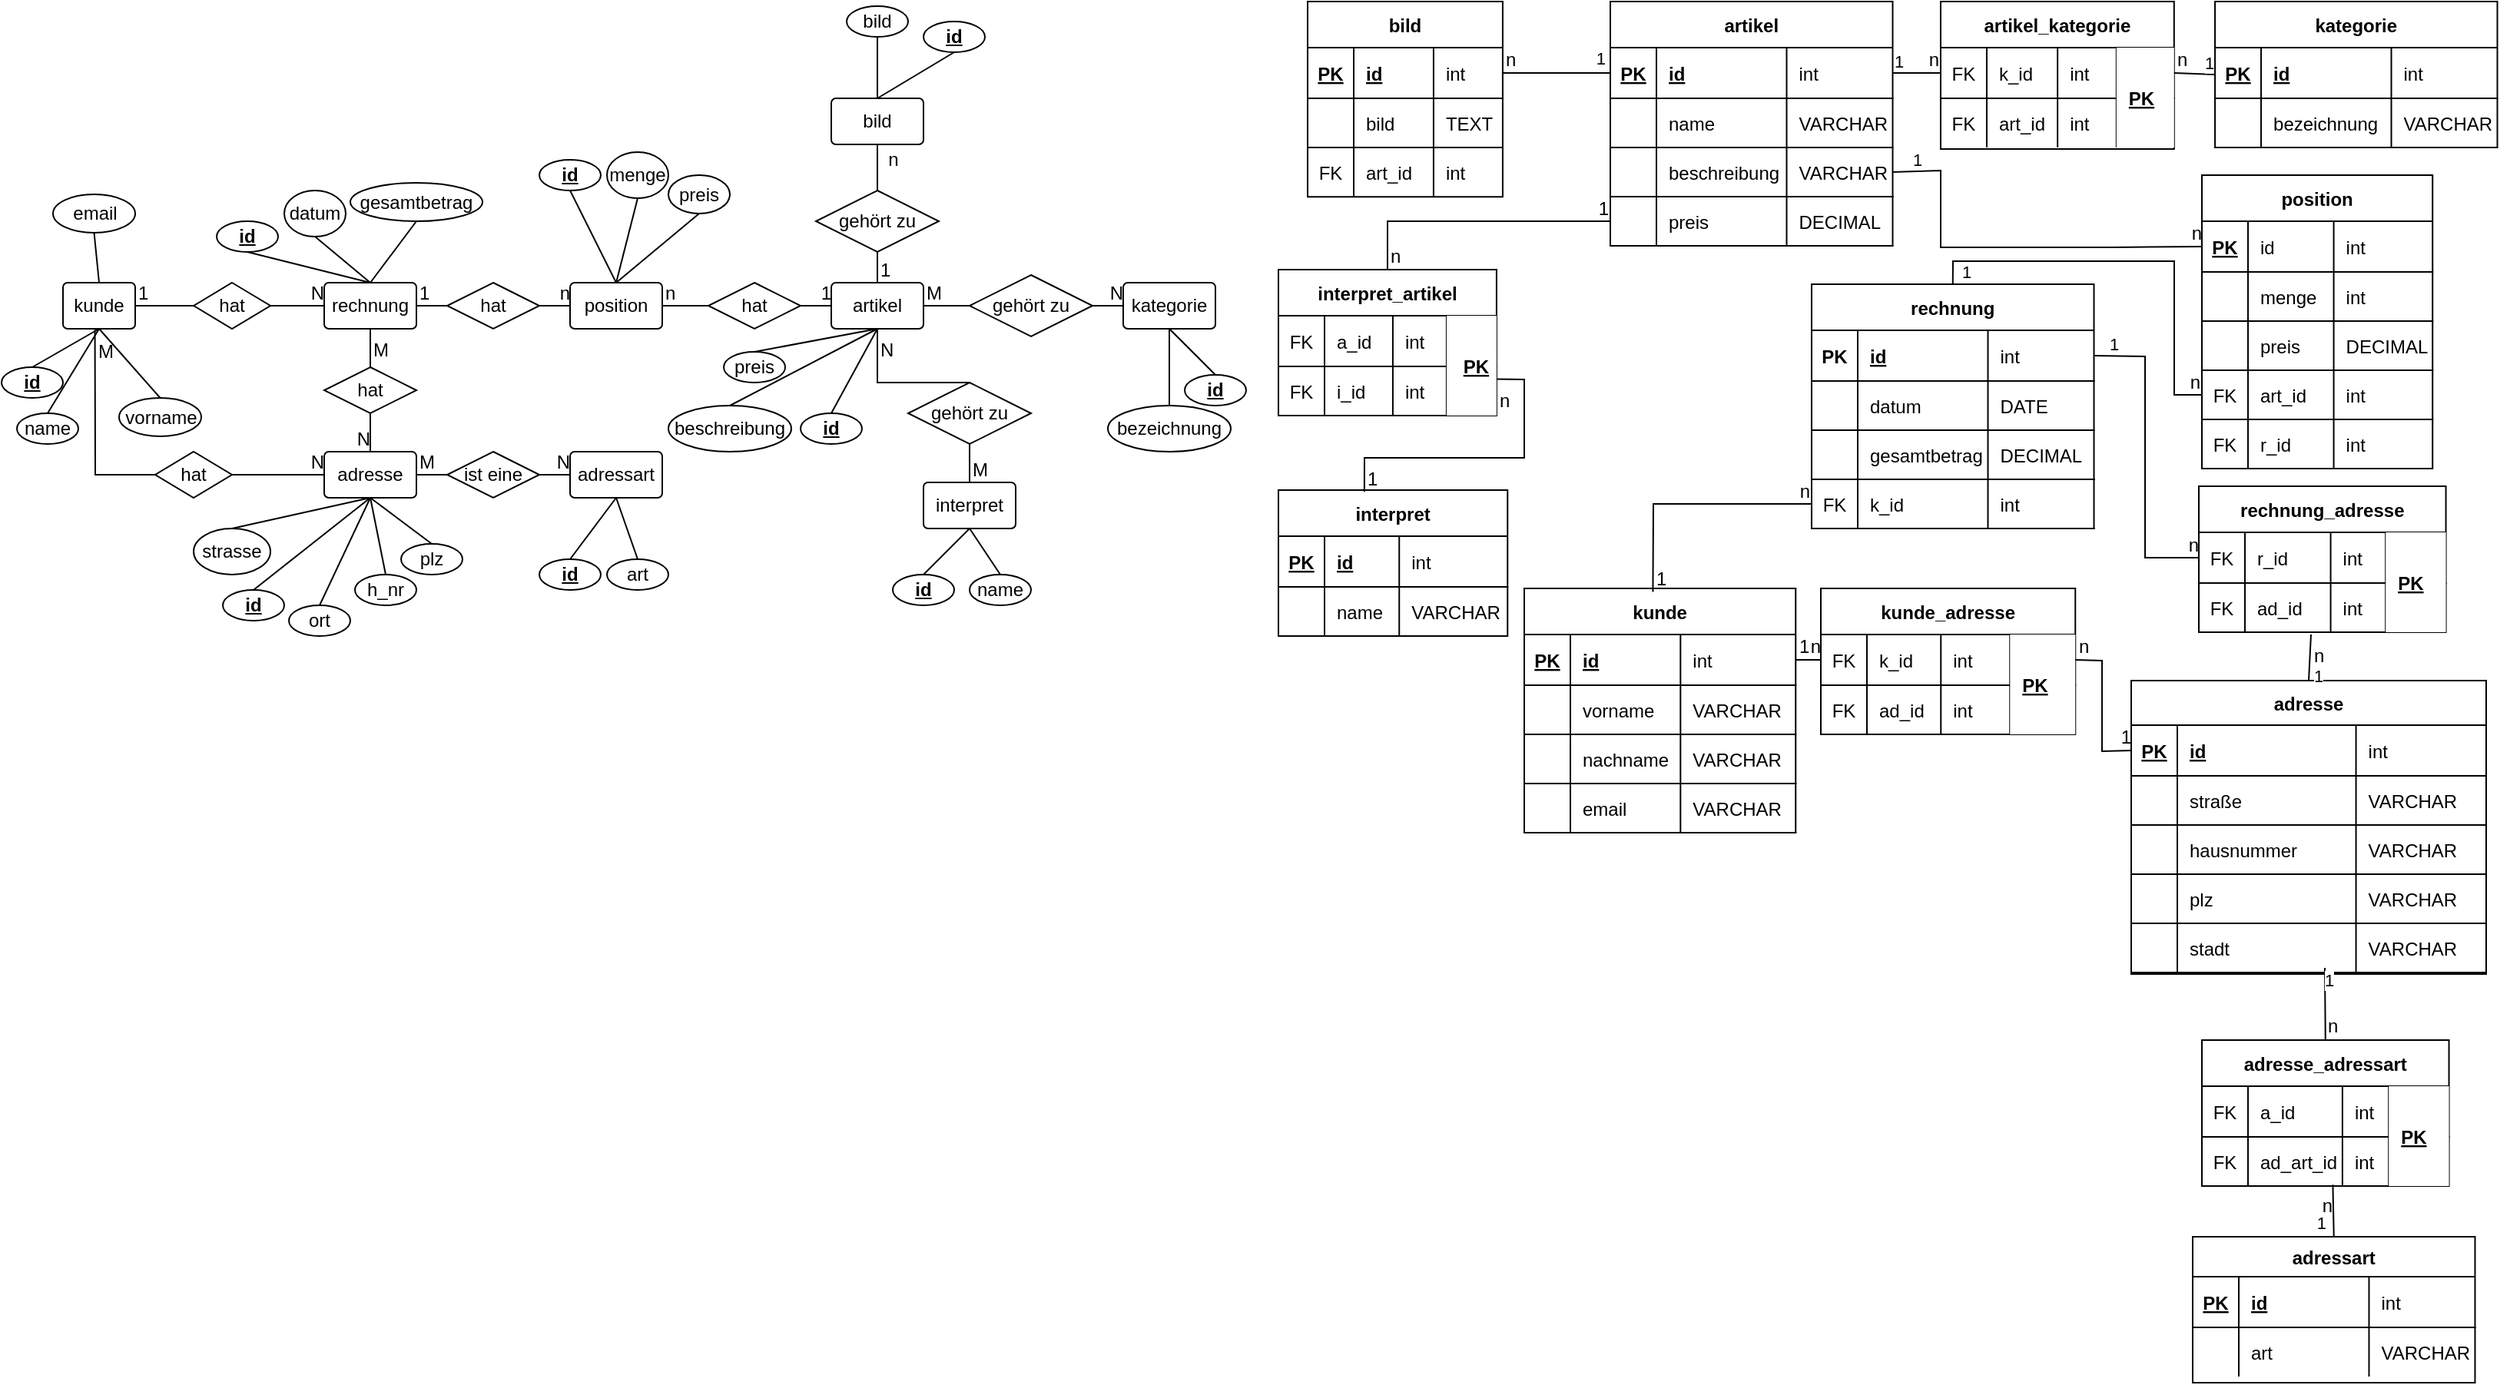 <mxfile version="16.5.1" type="device"><diagram id="vr4srUJITIzzSfylrd9u" name="Seite-1"><mxGraphModel dx="1278" dy="859" grid="0" gridSize="10" guides="1" tooltips="1" connect="1" arrows="1" fold="1" page="1" pageScale="1" pageWidth="827" pageHeight="1169" math="0" shadow="0"><root><mxCell id="0"/><mxCell id="1" parent="0"/><mxCell id="MsUYOweUg_s3ruYuK0v1-1" value="artikel" style="rounded=1;arcSize=10;whiteSpace=wrap;html=1;align=center;" parent="1" vertex="1"><mxGeometry x="540" y="290" width="60" height="30" as="geometry"/></mxCell><mxCell id="MsUYOweUg_s3ruYuK0v1-2" value="kategorie" style="rounded=1;arcSize=10;whiteSpace=wrap;html=1;align=center;" parent="1" vertex="1"><mxGeometry x="730" y="290" width="60" height="30" as="geometry"/></mxCell><mxCell id="MsUYOweUg_s3ruYuK0v1-4" value="" style="endArrow=none;html=1;rounded=0;entryX=0.5;entryY=1;entryDx=0;entryDy=0;exitX=0.5;exitY=0;exitDx=0;exitDy=0;" parent="1" source="MsUYOweUg_s3ruYuK0v1-1" target="MsUYOweUg_s3ruYuK0v1-13" edge="1"><mxGeometry relative="1" as="geometry"><mxPoint x="310" y="450" as="sourcePoint"/><mxPoint x="470" y="450" as="targetPoint"/></mxGeometry></mxCell><mxCell id="MsUYOweUg_s3ruYuK0v1-5" value="1" style="resizable=0;html=1;align=left;verticalAlign=bottom;" parent="MsUYOweUg_s3ruYuK0v1-4" connectable="0" vertex="1"><mxGeometry x="-1" relative="1" as="geometry"/></mxCell><mxCell id="MsUYOweUg_s3ruYuK0v1-6" value="N" style="resizable=0;html=1;align=right;verticalAlign=bottom;" parent="MsUYOweUg_s3ruYuK0v1-4" connectable="0" vertex="1"><mxGeometry x="1" relative="1" as="geometry"/></mxCell><mxCell id="MsUYOweUg_s3ruYuK0v1-7" value="" style="endArrow=none;html=1;rounded=0;entryX=0;entryY=0.5;entryDx=0;entryDy=0;exitX=1;exitY=0.5;exitDx=0;exitDy=0;startArrow=none;" parent="1" source="MsUYOweUg_s3ruYuK0v1-3" target="MsUYOweUg_s3ruYuK0v1-2" edge="1"><mxGeometry relative="1" as="geometry"><mxPoint x="430" y="309.66" as="sourcePoint"/><mxPoint x="590" y="309.66" as="targetPoint"/></mxGeometry></mxCell><mxCell id="MsUYOweUg_s3ruYuK0v1-9" value="N" style="resizable=0;html=1;align=right;verticalAlign=bottom;" parent="MsUYOweUg_s3ruYuK0v1-7" connectable="0" vertex="1"><mxGeometry x="1" relative="1" as="geometry"/></mxCell><mxCell id="MsUYOweUg_s3ruYuK0v1-3" value="gehört zu" style="shape=rhombus;perimeter=rhombusPerimeter;whiteSpace=wrap;html=1;align=center;" parent="1" vertex="1"><mxGeometry x="630" y="285" width="80" height="40" as="geometry"/></mxCell><mxCell id="MsUYOweUg_s3ruYuK0v1-10" value="" style="endArrow=none;html=1;rounded=0;entryX=0;entryY=0.5;entryDx=0;entryDy=0;exitX=1;exitY=0.5;exitDx=0;exitDy=0;" parent="1" source="MsUYOweUg_s3ruYuK0v1-1" target="MsUYOweUg_s3ruYuK0v1-3" edge="1"><mxGeometry relative="1" as="geometry"><mxPoint x="414" y="305" as="sourcePoint"/><mxPoint x="600" y="305" as="targetPoint"/></mxGeometry></mxCell><mxCell id="MsUYOweUg_s3ruYuK0v1-11" value="M" style="resizable=0;html=1;align=left;verticalAlign=bottom;" parent="MsUYOweUg_s3ruYuK0v1-10" connectable="0" vertex="1"><mxGeometry x="-1" relative="1" as="geometry"/></mxCell><mxCell id="MsUYOweUg_s3ruYuK0v1-13" value="bild" style="rounded=1;arcSize=10;whiteSpace=wrap;html=1;align=center;" parent="1" vertex="1"><mxGeometry x="540" y="170" width="60" height="30" as="geometry"/></mxCell><mxCell id="MsUYOweUg_s3ruYuK0v1-14" value="gehört zu" style="shape=rhombus;perimeter=rhombusPerimeter;whiteSpace=wrap;html=1;align=center;" parent="1" vertex="1"><mxGeometry x="530" y="230" width="80" height="40" as="geometry"/></mxCell><mxCell id="MsUYOweUg_s3ruYuK0v1-15" value="n" style="text;html=1;align=center;verticalAlign=middle;resizable=0;points=[];autosize=1;strokeColor=none;fillColor=none;" parent="1" vertex="1"><mxGeometry x="570" y="200" width="20" height="20" as="geometry"/></mxCell><mxCell id="MsUYOweUg_s3ruYuK0v1-16" value="&lt;b&gt;&lt;u&gt;id&lt;/u&gt;&lt;/b&gt;" style="ellipse;whiteSpace=wrap;html=1;align=center;" parent="1" vertex="1"><mxGeometry x="600" y="120" width="40" height="20" as="geometry"/></mxCell><mxCell id="MsUYOweUg_s3ruYuK0v1-17" value="" style="endArrow=none;html=1;rounded=0;exitX=0.5;exitY=1;exitDx=0;exitDy=0;entryX=0.5;entryY=0;entryDx=0;entryDy=0;" parent="1" source="MsUYOweUg_s3ruYuK0v1-16" target="MsUYOweUg_s3ruYuK0v1-13" edge="1"><mxGeometry relative="1" as="geometry"><mxPoint x="420" y="270" as="sourcePoint"/><mxPoint x="580" y="270" as="targetPoint"/></mxGeometry></mxCell><mxCell id="MsUYOweUg_s3ruYuK0v1-18" value="bild" style="ellipse;whiteSpace=wrap;html=1;align=center;" parent="1" vertex="1"><mxGeometry x="550" y="110" width="40" height="20" as="geometry"/></mxCell><mxCell id="MsUYOweUg_s3ruYuK0v1-19" value="" style="endArrow=none;html=1;rounded=0;exitX=0.5;exitY=1;exitDx=0;exitDy=0;entryX=0.5;entryY=0;entryDx=0;entryDy=0;" parent="1" source="MsUYOweUg_s3ruYuK0v1-18" target="MsUYOweUg_s3ruYuK0v1-13" edge="1"><mxGeometry relative="1" as="geometry"><mxPoint x="350" y="260" as="sourcePoint"/><mxPoint x="500" y="160" as="targetPoint"/></mxGeometry></mxCell><mxCell id="MsUYOweUg_s3ruYuK0v1-20" value="&lt;b&gt;&lt;u&gt;id&lt;/u&gt;&lt;/b&gt;" style="ellipse;whiteSpace=wrap;html=1;align=center;" parent="1" vertex="1"><mxGeometry x="520" y="375" width="40" height="20" as="geometry"/></mxCell><mxCell id="MsUYOweUg_s3ruYuK0v1-21" value="" style="endArrow=none;html=1;rounded=0;exitX=0.5;exitY=0;exitDx=0;exitDy=0;" parent="1" source="MsUYOweUg_s3ruYuK0v1-20" edge="1"><mxGeometry relative="1" as="geometry"><mxPoint x="430" y="500" as="sourcePoint"/><mxPoint x="570" y="320" as="targetPoint"/></mxGeometry></mxCell><mxCell id="MsUYOweUg_s3ruYuK0v1-22" value="name" style="ellipse;whiteSpace=wrap;html=1;align=center;" parent="1" vertex="1"><mxGeometry x="630" y="480" width="40" height="20" as="geometry"/></mxCell><mxCell id="MsUYOweUg_s3ruYuK0v1-23" value="" style="endArrow=none;html=1;rounded=0;exitX=0.5;exitY=0;exitDx=0;exitDy=0;entryX=0.5;entryY=1;entryDx=0;entryDy=0;" parent="1" source="MsUYOweUg_s3ruYuK0v1-22" target="MsUYOweUg_s3ruYuK0v1-106" edge="1"><mxGeometry relative="1" as="geometry"><mxPoint x="490" y="720" as="sourcePoint"/><mxPoint x="750" y="480" as="targetPoint"/></mxGeometry></mxCell><mxCell id="MsUYOweUg_s3ruYuK0v1-24" value="preis" style="ellipse;whiteSpace=wrap;html=1;align=center;" parent="1" vertex="1"><mxGeometry x="470" y="335" width="40" height="20" as="geometry"/></mxCell><mxCell id="MsUYOweUg_s3ruYuK0v1-25" value="" style="endArrow=none;html=1;rounded=0;exitX=0.5;exitY=0;exitDx=0;exitDy=0;entryX=0.5;entryY=1;entryDx=0;entryDy=0;" parent="1" source="MsUYOweUg_s3ruYuK0v1-24" target="MsUYOweUg_s3ruYuK0v1-1" edge="1"><mxGeometry relative="1" as="geometry"><mxPoint x="260" y="560" as="sourcePoint"/><mxPoint x="520" y="320" as="targetPoint"/></mxGeometry></mxCell><mxCell id="MsUYOweUg_s3ruYuK0v1-26" value="beschreibung" style="ellipse;whiteSpace=wrap;html=1;align=center;" parent="1" vertex="1"><mxGeometry x="434" y="370" width="80" height="30" as="geometry"/></mxCell><mxCell id="MsUYOweUg_s3ruYuK0v1-27" value="" style="endArrow=none;html=1;rounded=0;exitX=0.5;exitY=0;exitDx=0;exitDy=0;entryX=0.5;entryY=1;entryDx=0;entryDy=0;" parent="1" source="MsUYOweUg_s3ruYuK0v1-26" target="MsUYOweUg_s3ruYuK0v1-1" edge="1"><mxGeometry relative="1" as="geometry"><mxPoint x="330" y="580" as="sourcePoint"/><mxPoint x="590" y="340" as="targetPoint"/></mxGeometry></mxCell><mxCell id="MsUYOweUg_s3ruYuK0v1-28" value="&lt;b&gt;&lt;u&gt;id&lt;/u&gt;&lt;/b&gt;" style="ellipse;whiteSpace=wrap;html=1;align=center;" parent="1" vertex="1"><mxGeometry x="770" y="350" width="40" height="20" as="geometry"/></mxCell><mxCell id="MsUYOweUg_s3ruYuK0v1-29" value="" style="endArrow=none;html=1;rounded=0;exitX=0.5;exitY=0;exitDx=0;exitDy=0;entryX=0.5;entryY=1;entryDx=0;entryDy=0;" parent="1" source="MsUYOweUg_s3ruYuK0v1-28" target="MsUYOweUg_s3ruYuK0v1-2" edge="1"><mxGeometry relative="1" as="geometry"><mxPoint x="580" y="550" as="sourcePoint"/><mxPoint x="720" y="370" as="targetPoint"/></mxGeometry></mxCell><mxCell id="MsUYOweUg_s3ruYuK0v1-30" value="bezeichnung" style="ellipse;whiteSpace=wrap;html=1;align=center;" parent="1" vertex="1"><mxGeometry x="720" y="370" width="80" height="30" as="geometry"/></mxCell><mxCell id="MsUYOweUg_s3ruYuK0v1-31" value="" style="endArrow=none;html=1;rounded=0;exitX=0.5;exitY=0;exitDx=0;exitDy=0;entryX=0.5;entryY=1;entryDx=0;entryDy=0;" parent="1" source="MsUYOweUg_s3ruYuK0v1-30" target="MsUYOweUg_s3ruYuK0v1-2" edge="1"><mxGeometry relative="1" as="geometry"><mxPoint x="490" y="590" as="sourcePoint"/><mxPoint x="730" y="330" as="targetPoint"/></mxGeometry></mxCell><mxCell id="MsUYOweUg_s3ruYuK0v1-32" value="rechnung" style="rounded=1;arcSize=10;whiteSpace=wrap;html=1;align=center;" parent="1" vertex="1"><mxGeometry x="210" y="290" width="60" height="30" as="geometry"/></mxCell><mxCell id="MsUYOweUg_s3ruYuK0v1-33" value="position" style="rounded=1;arcSize=10;whiteSpace=wrap;html=1;align=center;" parent="1" vertex="1"><mxGeometry x="370" y="290" width="60" height="30" as="geometry"/></mxCell><mxCell id="MsUYOweUg_s3ruYuK0v1-34" value="adresse" style="rounded=1;arcSize=10;whiteSpace=wrap;html=1;align=center;" parent="1" vertex="1"><mxGeometry x="210" y="400" width="60" height="30" as="geometry"/></mxCell><mxCell id="MsUYOweUg_s3ruYuK0v1-35" value="adressart" style="rounded=1;arcSize=10;whiteSpace=wrap;html=1;align=center;" parent="1" vertex="1"><mxGeometry x="370" y="400" width="60" height="30" as="geometry"/></mxCell><mxCell id="MsUYOweUg_s3ruYuK0v1-36" value="&lt;b&gt;&lt;u&gt;id&lt;/u&gt;&lt;/b&gt;" style="ellipse;whiteSpace=wrap;html=1;align=center;" parent="1" vertex="1"><mxGeometry x="350" y="210" width="40" height="20" as="geometry"/></mxCell><mxCell id="MsUYOweUg_s3ruYuK0v1-37" value="" style="endArrow=none;html=1;rounded=0;exitX=0.5;exitY=1;exitDx=0;exitDy=0;entryX=0.5;entryY=0;entryDx=0;entryDy=0;" parent="1" source="MsUYOweUg_s3ruYuK0v1-36" target="MsUYOweUg_s3ruYuK0v1-33" edge="1"><mxGeometry relative="1" as="geometry"><mxPoint x="210" y="380" as="sourcePoint"/><mxPoint x="350" y="200" as="targetPoint"/></mxGeometry></mxCell><mxCell id="MsUYOweUg_s3ruYuK0v1-38" value="" style="endArrow=none;html=1;rounded=0;exitX=1;exitY=0.5;exitDx=0;exitDy=0;entryX=0;entryY=0.5;entryDx=0;entryDy=0;" parent="1" source="MsUYOweUg_s3ruYuK0v1-33" target="MsUYOweUg_s3ruYuK0v1-1" edge="1"><mxGeometry relative="1" as="geometry"><mxPoint x="420" y="270" as="sourcePoint"/><mxPoint x="580" y="270" as="targetPoint"/></mxGeometry></mxCell><mxCell id="MsUYOweUg_s3ruYuK0v1-39" value="n" style="resizable=0;html=1;align=left;verticalAlign=bottom;" parent="MsUYOweUg_s3ruYuK0v1-38" connectable="0" vertex="1"><mxGeometry x="-1" relative="1" as="geometry"/></mxCell><mxCell id="MsUYOweUg_s3ruYuK0v1-40" value="1" style="resizable=0;html=1;align=right;verticalAlign=bottom;" parent="MsUYOweUg_s3ruYuK0v1-38" connectable="0" vertex="1"><mxGeometry x="1" relative="1" as="geometry"/></mxCell><mxCell id="MsUYOweUg_s3ruYuK0v1-41" value="hat" style="shape=rhombus;perimeter=rhombusPerimeter;whiteSpace=wrap;html=1;align=center;" parent="1" vertex="1"><mxGeometry x="460" y="290" width="60" height="30" as="geometry"/></mxCell><mxCell id="MsUYOweUg_s3ruYuK0v1-42" value="menge" style="ellipse;whiteSpace=wrap;html=1;align=center;" parent="1" vertex="1"><mxGeometry x="394" y="205" width="40" height="30" as="geometry"/></mxCell><mxCell id="MsUYOweUg_s3ruYuK0v1-43" value="" style="endArrow=none;html=1;rounded=0;exitX=0.5;exitY=1;exitDx=0;exitDy=0;entryX=0.5;entryY=0;entryDx=0;entryDy=0;" parent="1" source="MsUYOweUg_s3ruYuK0v1-42" target="MsUYOweUg_s3ruYuK0v1-33" edge="1"><mxGeometry relative="1" as="geometry"><mxPoint x="160" y="380" as="sourcePoint"/><mxPoint x="470" y="140" as="targetPoint"/></mxGeometry></mxCell><mxCell id="MsUYOweUg_s3ruYuK0v1-44" value="preis" style="ellipse;whiteSpace=wrap;html=1;align=center;" parent="1" vertex="1"><mxGeometry x="434" y="220" width="40" height="25" as="geometry"/></mxCell><mxCell id="MsUYOweUg_s3ruYuK0v1-45" value="" style="endArrow=none;html=1;rounded=0;exitX=0.5;exitY=1;exitDx=0;exitDy=0;entryX=0.5;entryY=0;entryDx=0;entryDy=0;" parent="1" source="MsUYOweUg_s3ruYuK0v1-44" target="MsUYOweUg_s3ruYuK0v1-33" edge="1"><mxGeometry relative="1" as="geometry"><mxPoint x="226" y="380" as="sourcePoint"/><mxPoint x="466" y="290" as="targetPoint"/></mxGeometry></mxCell><mxCell id="MsUYOweUg_s3ruYuK0v1-46" value="" style="endArrow=none;html=1;rounded=0;entryX=0;entryY=0.5;entryDx=0;entryDy=0;exitX=1;exitY=0.5;exitDx=0;exitDy=0;" parent="1" source="MsUYOweUg_s3ruYuK0v1-32" edge="1"><mxGeometry relative="1" as="geometry"><mxPoint x="260" y="305" as="sourcePoint"/><mxPoint x="370" y="305" as="targetPoint"/></mxGeometry></mxCell><mxCell id="MsUYOweUg_s3ruYuK0v1-47" value="1" style="resizable=0;html=1;align=left;verticalAlign=bottom;" parent="MsUYOweUg_s3ruYuK0v1-46" connectable="0" vertex="1"><mxGeometry x="-1" relative="1" as="geometry"/></mxCell><mxCell id="MsUYOweUg_s3ruYuK0v1-48" value="n" style="resizable=0;html=1;align=right;verticalAlign=bottom;" parent="MsUYOweUg_s3ruYuK0v1-46" connectable="0" vertex="1"><mxGeometry x="1" relative="1" as="geometry"/></mxCell><mxCell id="MsUYOweUg_s3ruYuK0v1-49" value="hat" style="shape=rhombus;perimeter=rhombusPerimeter;whiteSpace=wrap;html=1;align=center;" parent="1" vertex="1"><mxGeometry x="290" y="290" width="60" height="30" as="geometry"/></mxCell><mxCell id="MsUYOweUg_s3ruYuK0v1-51" value="&lt;b&gt;&lt;u&gt;id&lt;/u&gt;&lt;/b&gt;" style="ellipse;whiteSpace=wrap;html=1;align=center;" parent="1" vertex="1"><mxGeometry x="140" y="250" width="40" height="20" as="geometry"/></mxCell><mxCell id="MsUYOweUg_s3ruYuK0v1-52" value="" style="endArrow=none;html=1;rounded=0;exitX=0.5;exitY=1;exitDx=0;exitDy=0;entryX=0.5;entryY=0;entryDx=0;entryDy=0;" parent="1" source="MsUYOweUg_s3ruYuK0v1-51" target="MsUYOweUg_s3ruYuK0v1-32" edge="1"><mxGeometry relative="1" as="geometry"><mxPoint x="40" y="380" as="sourcePoint"/><mxPoint x="230" y="290" as="targetPoint"/></mxGeometry></mxCell><mxCell id="MsUYOweUg_s3ruYuK0v1-53" value="datum" style="ellipse;whiteSpace=wrap;html=1;align=center;" parent="1" vertex="1"><mxGeometry x="184" y="230" width="40" height="30" as="geometry"/></mxCell><mxCell id="MsUYOweUg_s3ruYuK0v1-54" value="" style="endArrow=none;html=1;rounded=0;exitX=0.5;exitY=1;exitDx=0;exitDy=0;entryX=0.5;entryY=0;entryDx=0;entryDy=0;" parent="1" source="MsUYOweUg_s3ruYuK0v1-53" target="MsUYOweUg_s3ruYuK0v1-32" edge="1"><mxGeometry relative="1" as="geometry"><mxPoint x="6" y="395" as="sourcePoint"/><mxPoint x="246" y="305" as="targetPoint"/></mxGeometry></mxCell><mxCell id="MsUYOweUg_s3ruYuK0v1-55" value="gesamtbetrag" style="ellipse;whiteSpace=wrap;html=1;align=center;" parent="1" vertex="1"><mxGeometry x="227" y="225" width="86" height="25" as="geometry"/></mxCell><mxCell id="MsUYOweUg_s3ruYuK0v1-56" value="" style="endArrow=none;html=1;rounded=0;exitX=0.5;exitY=1;exitDx=0;exitDy=0;entryX=0.5;entryY=0;entryDx=0;entryDy=0;" parent="1" source="MsUYOweUg_s3ruYuK0v1-55" target="MsUYOweUg_s3ruYuK0v1-32" edge="1"><mxGeometry relative="1" as="geometry"><mxPoint x="66" y="375" as="sourcePoint"/><mxPoint x="240" y="285" as="targetPoint"/></mxGeometry></mxCell><mxCell id="MsUYOweUg_s3ruYuK0v1-58" value="" style="endArrow=none;html=1;rounded=0;exitX=0.5;exitY=1;exitDx=0;exitDy=0;entryX=0.5;entryY=0;entryDx=0;entryDy=0;startArrow=none;" parent="1" source="MsUYOweUg_s3ruYuK0v1-57" target="MsUYOweUg_s3ruYuK0v1-34" edge="1"><mxGeometry relative="1" as="geometry"><mxPoint x="420" y="270" as="sourcePoint"/><mxPoint x="580" y="270" as="targetPoint"/></mxGeometry></mxCell><mxCell id="MsUYOweUg_s3ruYuK0v1-60" value="N" style="resizable=0;html=1;align=right;verticalAlign=bottom;" parent="MsUYOweUg_s3ruYuK0v1-58" connectable="0" vertex="1"><mxGeometry x="1" relative="1" as="geometry"/></mxCell><mxCell id="MsUYOweUg_s3ruYuK0v1-57" value="hat" style="shape=rhombus;perimeter=rhombusPerimeter;whiteSpace=wrap;html=1;align=center;" parent="1" vertex="1"><mxGeometry x="210" y="345" width="60" height="30" as="geometry"/></mxCell><mxCell id="MsUYOweUg_s3ruYuK0v1-61" value="" style="endArrow=none;html=1;rounded=0;exitX=0.5;exitY=1;exitDx=0;exitDy=0;entryX=0.5;entryY=0;entryDx=0;entryDy=0;" parent="1" source="MsUYOweUg_s3ruYuK0v1-32" target="MsUYOweUg_s3ruYuK0v1-57" edge="1"><mxGeometry relative="1" as="geometry"><mxPoint x="240" y="320" as="sourcePoint"/><mxPoint x="240" y="400" as="targetPoint"/></mxGeometry></mxCell><mxCell id="MsUYOweUg_s3ruYuK0v1-62" value="M" style="resizable=0;html=1;align=left;verticalAlign=top;" parent="MsUYOweUg_s3ruYuK0v1-61" connectable="0" vertex="1"><mxGeometry x="-1" relative="1" as="geometry"/></mxCell><mxCell id="MsUYOweUg_s3ruYuK0v1-64" value="strasse" style="ellipse;whiteSpace=wrap;html=1;align=center;" parent="1" vertex="1"><mxGeometry x="125" y="450" width="50" height="30" as="geometry"/></mxCell><mxCell id="MsUYOweUg_s3ruYuK0v1-65" value="&lt;b&gt;&lt;u&gt;id&lt;/u&gt;&lt;/b&gt;" style="ellipse;whiteSpace=wrap;html=1;align=center;" parent="1" vertex="1"><mxGeometry x="350" y="470" width="40" height="20" as="geometry"/></mxCell><mxCell id="MsUYOweUg_s3ruYuK0v1-66" value="" style="endArrow=none;html=1;rounded=0;exitX=0.5;exitY=0;exitDx=0;exitDy=0;entryX=0.5;entryY=1;entryDx=0;entryDy=0;" parent="1" source="MsUYOweUg_s3ruYuK0v1-65" target="MsUYOweUg_s3ruYuK0v1-35" edge="1"><mxGeometry relative="1" as="geometry"><mxPoint x="270" y="600" as="sourcePoint"/><mxPoint x="470" y="510" as="targetPoint"/></mxGeometry></mxCell><mxCell id="MsUYOweUg_s3ruYuK0v1-67" value="&lt;b&gt;&lt;u&gt;id&lt;/u&gt;&lt;/b&gt;" style="ellipse;whiteSpace=wrap;html=1;align=center;" parent="1" vertex="1"><mxGeometry x="144" y="490" width="40" height="20" as="geometry"/></mxCell><mxCell id="MsUYOweUg_s3ruYuK0v1-68" value="" style="endArrow=none;html=1;rounded=0;exitX=0.5;exitY=0;exitDx=0;exitDy=0;entryX=0.5;entryY=1;entryDx=0;entryDy=0;" parent="1" source="MsUYOweUg_s3ruYuK0v1-67" target="MsUYOweUg_s3ruYuK0v1-34" edge="1"><mxGeometry relative="1" as="geometry"><mxPoint x="110" y="675" as="sourcePoint"/><mxPoint x="310" y="585" as="targetPoint"/></mxGeometry></mxCell><mxCell id="MsUYOweUg_s3ruYuK0v1-69" value="" style="endArrow=none;html=1;rounded=0;exitX=0.5;exitY=0;exitDx=0;exitDy=0;entryX=0.5;entryY=1;entryDx=0;entryDy=0;" parent="1" source="MsUYOweUg_s3ruYuK0v1-64" target="MsUYOweUg_s3ruYuK0v1-34" edge="1"><mxGeometry relative="1" as="geometry"><mxPoint x="260" y="545" as="sourcePoint"/><mxPoint x="250" y="440" as="targetPoint"/></mxGeometry></mxCell><mxCell id="MsUYOweUg_s3ruYuK0v1-70" value="h_nr" style="ellipse;whiteSpace=wrap;html=1;align=center;" parent="1" vertex="1"><mxGeometry x="230" y="480" width="40" height="20" as="geometry"/></mxCell><mxCell id="MsUYOweUg_s3ruYuK0v1-71" value="" style="endArrow=none;html=1;rounded=0;exitX=0.5;exitY=0;exitDx=0;exitDy=0;entryX=0.5;entryY=1;entryDx=0;entryDy=0;" parent="1" source="MsUYOweUg_s3ruYuK0v1-70" target="MsUYOweUg_s3ruYuK0v1-34" edge="1"><mxGeometry relative="1" as="geometry"><mxPoint x="340" y="555" as="sourcePoint"/><mxPoint x="320" y="440" as="targetPoint"/></mxGeometry></mxCell><mxCell id="MsUYOweUg_s3ruYuK0v1-72" value="plz" style="ellipse;whiteSpace=wrap;html=1;align=center;" parent="1" vertex="1"><mxGeometry x="260" y="460" width="40" height="20" as="geometry"/></mxCell><mxCell id="MsUYOweUg_s3ruYuK0v1-73" value="" style="endArrow=none;html=1;rounded=0;exitX=0.5;exitY=0;exitDx=0;exitDy=0;entryX=0.5;entryY=1;entryDx=0;entryDy=0;" parent="1" source="MsUYOweUg_s3ruYuK0v1-72" target="MsUYOweUg_s3ruYuK0v1-34" edge="1"><mxGeometry relative="1" as="geometry"><mxPoint x="390" y="545" as="sourcePoint"/><mxPoint x="290" y="420" as="targetPoint"/></mxGeometry></mxCell><mxCell id="MsUYOweUg_s3ruYuK0v1-74" value="ort" style="ellipse;whiteSpace=wrap;html=1;align=center;" parent="1" vertex="1"><mxGeometry x="187" y="500" width="40" height="20" as="geometry"/></mxCell><mxCell id="MsUYOweUg_s3ruYuK0v1-75" value="" style="endArrow=none;html=1;rounded=0;exitX=0.5;exitY=0;exitDx=0;exitDy=0;entryX=0.5;entryY=1;entryDx=0;entryDy=0;" parent="1" source="MsUYOweUg_s3ruYuK0v1-74" target="MsUYOweUg_s3ruYuK0v1-34" edge="1"><mxGeometry relative="1" as="geometry"><mxPoint x="364" y="595" as="sourcePoint"/><mxPoint x="264" y="470" as="targetPoint"/></mxGeometry></mxCell><mxCell id="MsUYOweUg_s3ruYuK0v1-77" value="art" style="ellipse;whiteSpace=wrap;html=1;align=center;" parent="1" vertex="1"><mxGeometry x="394" y="470" width="40" height="20" as="geometry"/></mxCell><mxCell id="MsUYOweUg_s3ruYuK0v1-78" value="" style="endArrow=none;html=1;rounded=0;exitX=0.5;exitY=0;exitDx=0;exitDy=0;entryX=0.5;entryY=1;entryDx=0;entryDy=0;" parent="1" source="MsUYOweUg_s3ruYuK0v1-77" target="MsUYOweUg_s3ruYuK0v1-35" edge="1"><mxGeometry relative="1" as="geometry"><mxPoint x="574" y="575" as="sourcePoint"/><mxPoint x="424" y="460" as="targetPoint"/></mxGeometry></mxCell><mxCell id="MsUYOweUg_s3ruYuK0v1-79" value="" style="endArrow=none;html=1;rounded=0;exitX=1;exitY=0.5;exitDx=0;exitDy=0;startArrow=none;" parent="1" source="MsUYOweUg_s3ruYuK0v1-76" edge="1"><mxGeometry relative="1" as="geometry"><mxPoint x="224" y="414.76" as="sourcePoint"/><mxPoint x="370" y="415" as="targetPoint"/></mxGeometry></mxCell><mxCell id="MsUYOweUg_s3ruYuK0v1-81" value="N" style="resizable=0;html=1;align=right;verticalAlign=bottom;" parent="MsUYOweUg_s3ruYuK0v1-79" connectable="0" vertex="1"><mxGeometry x="1" relative="1" as="geometry"/></mxCell><mxCell id="MsUYOweUg_s3ruYuK0v1-76" value="ist eine" style="shape=rhombus;perimeter=rhombusPerimeter;whiteSpace=wrap;html=1;align=center;" parent="1" vertex="1"><mxGeometry x="290" y="400" width="60" height="30" as="geometry"/></mxCell><mxCell id="MsUYOweUg_s3ruYuK0v1-82" value="" style="endArrow=none;html=1;rounded=0;exitX=1;exitY=0.5;exitDx=0;exitDy=0;" parent="1" source="MsUYOweUg_s3ruYuK0v1-34" target="MsUYOweUg_s3ruYuK0v1-76" edge="1"><mxGeometry relative="1" as="geometry"><mxPoint x="270" y="415" as="sourcePoint"/><mxPoint x="370" y="415" as="targetPoint"/></mxGeometry></mxCell><mxCell id="MsUYOweUg_s3ruYuK0v1-83" value="M" style="resizable=0;html=1;align=left;verticalAlign=bottom;" parent="MsUYOweUg_s3ruYuK0v1-82" connectable="0" vertex="1"><mxGeometry x="-1" relative="1" as="geometry"/></mxCell><mxCell id="MsUYOweUg_s3ruYuK0v1-85" value="kunde" style="rounded=1;arcSize=10;whiteSpace=wrap;html=1;align=center;" parent="1" vertex="1"><mxGeometry x="40" y="290" width="47" height="30" as="geometry"/></mxCell><mxCell id="MsUYOweUg_s3ruYuK0v1-86" value="&lt;b&gt;&lt;u&gt;id&lt;/u&gt;&lt;/b&gt;" style="ellipse;whiteSpace=wrap;html=1;align=center;" parent="1" vertex="1"><mxGeometry y="345" width="40" height="20" as="geometry"/></mxCell><mxCell id="MsUYOweUg_s3ruYuK0v1-87" value="" style="endArrow=none;html=1;rounded=0;exitX=0.5;exitY=0;exitDx=0;exitDy=0;entryX=0.5;entryY=1;entryDx=0;entryDy=0;" parent="1" source="MsUYOweUg_s3ruYuK0v1-86" target="MsUYOweUg_s3ruYuK0v1-85" edge="1"><mxGeometry relative="1" as="geometry"><mxPoint x="50" y="415" as="sourcePoint"/><mxPoint x="50" y="370" as="targetPoint"/></mxGeometry></mxCell><mxCell id="MsUYOweUg_s3ruYuK0v1-88" value="name" style="ellipse;whiteSpace=wrap;html=1;align=center;" parent="1" vertex="1"><mxGeometry x="10" y="375" width="40" height="20" as="geometry"/></mxCell><mxCell id="MsUYOweUg_s3ruYuK0v1-89" value="" style="endArrow=none;html=1;rounded=0;exitX=0.5;exitY=0;exitDx=0;exitDy=0;entryX=0.5;entryY=1;entryDx=0;entryDy=0;" parent="1" source="MsUYOweUg_s3ruYuK0v1-88" target="MsUYOweUg_s3ruYuK0v1-85" edge="1"><mxGeometry relative="1" as="geometry"><mxPoint x="100" y="415" as="sourcePoint"/><mxPoint x="80" y="340" as="targetPoint"/></mxGeometry></mxCell><mxCell id="MsUYOweUg_s3ruYuK0v1-92" value="" style="endArrow=none;html=1;rounded=0;exitX=1;exitY=0.5;exitDx=0;exitDy=0;entryX=0;entryY=0.5;entryDx=0;entryDy=0;startArrow=none;" parent="1" source="MsUYOweUg_s3ruYuK0v1-90" target="MsUYOweUg_s3ruYuK0v1-32" edge="1"><mxGeometry relative="1" as="geometry"><mxPoint x="200" y="410" as="sourcePoint"/><mxPoint x="360" y="410" as="targetPoint"/></mxGeometry></mxCell><mxCell id="MsUYOweUg_s3ruYuK0v1-94" value="N" style="resizable=0;html=1;align=right;verticalAlign=bottom;" parent="MsUYOweUg_s3ruYuK0v1-92" connectable="0" vertex="1"><mxGeometry x="1" relative="1" as="geometry"/></mxCell><mxCell id="MsUYOweUg_s3ruYuK0v1-90" value="hat" style="shape=rhombus;perimeter=rhombusPerimeter;whiteSpace=wrap;html=1;align=center;" parent="1" vertex="1"><mxGeometry x="125" y="290" width="50" height="30" as="geometry"/></mxCell><mxCell id="MsUYOweUg_s3ruYuK0v1-95" value="" style="endArrow=none;html=1;rounded=0;exitX=1;exitY=0.5;exitDx=0;exitDy=0;entryX=0;entryY=0.5;entryDx=0;entryDy=0;" parent="1" source="MsUYOweUg_s3ruYuK0v1-85" target="MsUYOweUg_s3ruYuK0v1-90" edge="1"><mxGeometry relative="1" as="geometry"><mxPoint x="87" y="305" as="sourcePoint"/><mxPoint x="210" y="305" as="targetPoint"/></mxGeometry></mxCell><mxCell id="MsUYOweUg_s3ruYuK0v1-96" value="1" style="resizable=0;html=1;align=left;verticalAlign=bottom;" parent="MsUYOweUg_s3ruYuK0v1-95" connectable="0" vertex="1"><mxGeometry x="-1" relative="1" as="geometry"/></mxCell><mxCell id="MsUYOweUg_s3ruYuK0v1-98" value="" style="endArrow=none;html=1;rounded=0;exitX=1;exitY=0.5;exitDx=0;exitDy=0;entryX=0;entryY=0.5;entryDx=0;entryDy=0;startArrow=none;" parent="1" source="MsUYOweUg_s3ruYuK0v1-91" target="MsUYOweUg_s3ruYuK0v1-34" edge="1"><mxGeometry relative="1" as="geometry"><mxPoint x="200" y="410" as="sourcePoint"/><mxPoint x="360" y="410" as="targetPoint"/></mxGeometry></mxCell><mxCell id="MsUYOweUg_s3ruYuK0v1-100" value="N" style="resizable=0;html=1;align=right;verticalAlign=bottom;" parent="MsUYOweUg_s3ruYuK0v1-98" connectable="0" vertex="1"><mxGeometry x="1" relative="1" as="geometry"/></mxCell><mxCell id="MsUYOweUg_s3ruYuK0v1-91" value="hat" style="shape=rhombus;perimeter=rhombusPerimeter;whiteSpace=wrap;html=1;align=center;" parent="1" vertex="1"><mxGeometry x="100" y="400" width="50" height="30" as="geometry"/></mxCell><mxCell id="MsUYOweUg_s3ruYuK0v1-101" value="" style="endArrow=none;html=1;rounded=0;exitX=0.442;exitY=1.021;exitDx=0;exitDy=0;exitPerimeter=0;entryX=0;entryY=0.5;entryDx=0;entryDy=0;" parent="1" source="MsUYOweUg_s3ruYuK0v1-85" target="MsUYOweUg_s3ruYuK0v1-91" edge="1"><mxGeometry relative="1" as="geometry"><mxPoint x="60.774" y="320.63" as="sourcePoint"/><mxPoint x="210" y="415" as="targetPoint"/><Array as="points"><mxPoint x="61" y="415"/></Array></mxGeometry></mxCell><mxCell id="MsUYOweUg_s3ruYuK0v1-102" value="M" style="resizable=0;html=1;align=left;verticalAlign=top;" parent="MsUYOweUg_s3ruYuK0v1-101" connectable="0" vertex="1"><mxGeometry x="-1" relative="1" as="geometry"/></mxCell><mxCell id="MsUYOweUg_s3ruYuK0v1-104" value="vorname" style="ellipse;whiteSpace=wrap;html=1;align=center;" parent="1" vertex="1"><mxGeometry x="76.5" y="365" width="53.5" height="25" as="geometry"/></mxCell><mxCell id="MsUYOweUg_s3ruYuK0v1-105" value="" style="endArrow=none;html=1;rounded=0;exitX=0.5;exitY=0;exitDx=0;exitDy=0;entryX=0.5;entryY=1;entryDx=0;entryDy=0;" parent="1" source="MsUYOweUg_s3ruYuK0v1-104" target="MsUYOweUg_s3ruYuK0v1-85" edge="1"><mxGeometry relative="1" as="geometry"><mxPoint x="166.5" y="405" as="sourcePoint"/><mxPoint x="130" y="310" as="targetPoint"/></mxGeometry></mxCell><mxCell id="MsUYOweUg_s3ruYuK0v1-106" value="interpret" style="rounded=1;arcSize=10;whiteSpace=wrap;html=1;align=center;" parent="1" vertex="1"><mxGeometry x="600" y="420" width="60" height="30" as="geometry"/></mxCell><mxCell id="MsUYOweUg_s3ruYuK0v1-107" value="&lt;b&gt;&lt;u&gt;id&lt;/u&gt;&lt;/b&gt;" style="ellipse;whiteSpace=wrap;html=1;align=center;" parent="1" vertex="1"><mxGeometry x="580" y="480" width="40" height="20" as="geometry"/></mxCell><mxCell id="MsUYOweUg_s3ruYuK0v1-108" value="" style="endArrow=none;html=1;rounded=0;exitX=0.5;exitY=0;exitDx=0;exitDy=0;entryX=0.5;entryY=1;entryDx=0;entryDy=0;" parent="1" source="MsUYOweUg_s3ruYuK0v1-107" target="MsUYOweUg_s3ruYuK0v1-106" edge="1"><mxGeometry relative="1" as="geometry"><mxPoint x="530" y="630" as="sourcePoint"/><mxPoint x="670" y="450" as="targetPoint"/></mxGeometry></mxCell><mxCell id="MsUYOweUg_s3ruYuK0v1-110" value="" style="endArrow=none;html=1;rounded=0;exitX=0.5;exitY=0;exitDx=0;exitDy=0;startArrow=none;" parent="1" source="MsUYOweUg_s3ruYuK0v1-109" edge="1"><mxGeometry relative="1" as="geometry"><mxPoint x="290" y="360" as="sourcePoint"/><mxPoint x="570" y="320" as="targetPoint"/><Array as="points"><mxPoint x="570" y="355"/></Array></mxGeometry></mxCell><mxCell id="MsUYOweUg_s3ruYuK0v1-112" value="N" style="resizable=0;html=1;align=left;verticalAlign=top;" parent="MsUYOweUg_s3ruYuK0v1-110" connectable="0" vertex="1"><mxGeometry x="1" relative="1" as="geometry"/></mxCell><mxCell id="MsUYOweUg_s3ruYuK0v1-109" value="gehört zu" style="shape=rhombus;perimeter=rhombusPerimeter;whiteSpace=wrap;html=1;align=center;" parent="1" vertex="1"><mxGeometry x="590" y="355" width="80" height="40" as="geometry"/></mxCell><mxCell id="MsUYOweUg_s3ruYuK0v1-113" value="" style="endArrow=none;html=1;rounded=0;exitX=0.5;exitY=0;exitDx=0;exitDy=0;" parent="1" source="MsUYOweUg_s3ruYuK0v1-106" target="MsUYOweUg_s3ruYuK0v1-109" edge="1"><mxGeometry relative="1" as="geometry"><mxPoint x="630" y="420" as="sourcePoint"/><mxPoint x="570" y="320" as="targetPoint"/></mxGeometry></mxCell><mxCell id="MsUYOweUg_s3ruYuK0v1-114" value="M" style="resizable=0;html=1;align=left;verticalAlign=bottom;" parent="MsUYOweUg_s3ruYuK0v1-113" connectable="0" vertex="1"><mxGeometry x="-1" relative="1" as="geometry"/></mxCell><mxCell id="VNKj0qivoKiS2k3vrEcd-1" value="kategorie" style="shape=table;startSize=30;container=1;collapsible=1;childLayout=tableLayout;fixedRows=1;rowLines=0;fontStyle=1;align=center;resizeLast=1;" parent="1" vertex="1"><mxGeometry x="1440.52" y="107" width="183.75" height="95" as="geometry"><mxRectangle x="519" y="634" width="80" height="30" as="alternateBounds"/></mxGeometry></mxCell><mxCell id="VNKj0qivoKiS2k3vrEcd-2" value="" style="shape=tableRow;horizontal=0;startSize=0;swimlaneHead=0;swimlaneBody=0;fillColor=none;collapsible=0;dropTarget=0;points=[[0,0.5],[1,0.5]];portConstraint=eastwest;top=0;left=0;right=0;bottom=1;" parent="VNKj0qivoKiS2k3vrEcd-1" vertex="1"><mxGeometry y="30" width="183.75" height="33" as="geometry"/></mxCell><mxCell id="VNKj0qivoKiS2k3vrEcd-3" value="PK" style="shape=partialRectangle;connectable=0;fillColor=none;top=0;left=0;bottom=0;right=0;fontStyle=5;overflow=hidden;" parent="VNKj0qivoKiS2k3vrEcd-2" vertex="1"><mxGeometry width="30" height="33" as="geometry"><mxRectangle width="30" height="33" as="alternateBounds"/></mxGeometry></mxCell><mxCell id="VNKj0qivoKiS2k3vrEcd-4" value="id" style="shape=partialRectangle;connectable=0;fillColor=none;top=0;left=0;bottom=0;right=0;align=left;spacingLeft=6;fontStyle=5;overflow=hidden;" parent="VNKj0qivoKiS2k3vrEcd-2" vertex="1"><mxGeometry x="30" width="84.75" height="33" as="geometry"><mxRectangle width="84.75" height="33" as="alternateBounds"/></mxGeometry></mxCell><mxCell id="VNKj0qivoKiS2k3vrEcd-5" value="int" style="shape=partialRectangle;connectable=0;fillColor=none;top=0;left=0;bottom=0;right=0;align=left;spacingLeft=6;fontStyle=0;overflow=hidden;" parent="VNKj0qivoKiS2k3vrEcd-2" vertex="1"><mxGeometry x="114.75" width="69" height="33" as="geometry"><mxRectangle width="69" height="33" as="alternateBounds"/></mxGeometry></mxCell><mxCell id="VNKj0qivoKiS2k3vrEcd-6" value="" style="shape=tableRow;horizontal=0;startSize=0;swimlaneHead=0;swimlaneBody=0;fillColor=none;collapsible=0;dropTarget=0;points=[[0,0.5],[1,0.5]];portConstraint=eastwest;top=0;left=0;right=0;bottom=0;" parent="VNKj0qivoKiS2k3vrEcd-1" vertex="1"><mxGeometry y="63" width="183.75" height="32" as="geometry"/></mxCell><mxCell id="VNKj0qivoKiS2k3vrEcd-7" value="" style="shape=partialRectangle;connectable=0;fillColor=none;top=0;left=0;bottom=0;right=0;editable=1;overflow=hidden;" parent="VNKj0qivoKiS2k3vrEcd-6" vertex="1"><mxGeometry width="30" height="32" as="geometry"><mxRectangle width="30" height="32" as="alternateBounds"/></mxGeometry></mxCell><mxCell id="VNKj0qivoKiS2k3vrEcd-8" value="bezeichnung" style="shape=partialRectangle;connectable=0;fillColor=none;top=0;left=0;bottom=0;right=0;align=left;spacingLeft=6;overflow=hidden;" parent="VNKj0qivoKiS2k3vrEcd-6" vertex="1"><mxGeometry x="30" width="84.75" height="32" as="geometry"><mxRectangle width="84.75" height="32" as="alternateBounds"/></mxGeometry></mxCell><mxCell id="VNKj0qivoKiS2k3vrEcd-9" value="VARCHAR" style="shape=partialRectangle;connectable=0;fillColor=none;top=0;left=0;bottom=0;right=0;align=left;spacingLeft=6;overflow=hidden;" parent="VNKj0qivoKiS2k3vrEcd-6" vertex="1"><mxGeometry x="114.75" width="69" height="32" as="geometry"><mxRectangle width="69" height="32" as="alternateBounds"/></mxGeometry></mxCell><mxCell id="VNKj0qivoKiS2k3vrEcd-10" value="artikel_kategorie" style="shape=table;startSize=30;container=1;collapsible=1;childLayout=tableLayout;fixedRows=1;rowLines=0;fontStyle=1;align=center;resizeLast=1;" parent="1" vertex="1"><mxGeometry x="1261.98" y="107" width="151.922" height="96" as="geometry"><mxRectangle x="519" y="634" width="80" height="30" as="alternateBounds"/></mxGeometry></mxCell><mxCell id="VNKj0qivoKiS2k3vrEcd-11" value="" style="shape=tableRow;horizontal=0;startSize=0;swimlaneHead=0;swimlaneBody=0;fillColor=none;collapsible=0;dropTarget=0;points=[[0,0.5],[1,0.5]];portConstraint=eastwest;top=0;left=0;right=0;bottom=1;" parent="VNKj0qivoKiS2k3vrEcd-10" vertex="1"><mxGeometry y="30" width="151.922" height="33" as="geometry"/></mxCell><mxCell id="VNKj0qivoKiS2k3vrEcd-12" value="FK" style="shape=partialRectangle;connectable=0;fillColor=none;top=0;left=0;bottom=0;right=0;fontStyle=0;overflow=hidden;" parent="VNKj0qivoKiS2k3vrEcd-11" vertex="1"><mxGeometry width="30" height="33" as="geometry"><mxRectangle width="30" height="33" as="alternateBounds"/></mxGeometry></mxCell><mxCell id="VNKj0qivoKiS2k3vrEcd-13" value="k_id" style="shape=partialRectangle;connectable=0;fillColor=none;top=0;left=0;bottom=0;right=0;align=left;spacingLeft=6;fontStyle=0;overflow=hidden;" parent="VNKj0qivoKiS2k3vrEcd-11" vertex="1"><mxGeometry x="30" width="46.088" height="33" as="geometry"><mxRectangle width="46.088" height="33" as="alternateBounds"/></mxGeometry></mxCell><mxCell id="VNKj0qivoKiS2k3vrEcd-14" value="int" style="shape=partialRectangle;connectable=0;fillColor=none;top=0;left=0;bottom=0;right=0;align=left;spacingLeft=6;fontStyle=0;overflow=hidden;" parent="VNKj0qivoKiS2k3vrEcd-11" vertex="1"><mxGeometry x="76.088" width="38.333" height="33" as="geometry"><mxRectangle width="38.333" height="33" as="alternateBounds"/></mxGeometry></mxCell><mxCell id="VNKj0qivoKiS2k3vrEcd-15" value="PK" style="shape=partialRectangle;connectable=0;fillColor=default;top=0;left=0;bottom=0;right=0;align=left;spacingLeft=6;fontStyle=5;overflow=hidden;rowspan=2;colspan=1;verticalAlign=middle;strokeColor=default;expand=1;" parent="VNKj0qivoKiS2k3vrEcd-11" vertex="1"><mxGeometry x="114.422" width="37.5" height="65" as="geometry"><mxRectangle width="37.5" height="33" as="alternateBounds"/></mxGeometry></mxCell><mxCell id="VNKj0qivoKiS2k3vrEcd-16" value="" style="shape=tableRow;horizontal=0;startSize=0;swimlaneHead=0;swimlaneBody=0;fillColor=none;collapsible=0;dropTarget=0;points=[[0,0.5],[1,0.5]];portConstraint=eastwest;top=0;left=0;right=0;bottom=0;" parent="VNKj0qivoKiS2k3vrEcd-10" vertex="1"><mxGeometry y="63" width="151.922" height="32" as="geometry"/></mxCell><mxCell id="VNKj0qivoKiS2k3vrEcd-17" value="FK" style="shape=partialRectangle;connectable=0;fillColor=none;top=0;left=0;bottom=0;right=0;editable=1;overflow=hidden;fontStyle=0" parent="VNKj0qivoKiS2k3vrEcd-16" vertex="1"><mxGeometry width="30" height="32" as="geometry"><mxRectangle width="30" height="32" as="alternateBounds"/></mxGeometry></mxCell><mxCell id="VNKj0qivoKiS2k3vrEcd-18" value="art_id" style="shape=partialRectangle;connectable=0;fillColor=none;top=0;left=0;bottom=0;right=0;align=left;spacingLeft=6;overflow=hidden;" parent="VNKj0qivoKiS2k3vrEcd-16" vertex="1"><mxGeometry x="30" width="46.088" height="32" as="geometry"><mxRectangle width="46.088" height="32" as="alternateBounds"/></mxGeometry></mxCell><mxCell id="VNKj0qivoKiS2k3vrEcd-19" value="int" style="shape=partialRectangle;connectable=0;fillColor=none;top=0;left=0;bottom=0;right=0;align=left;spacingLeft=6;overflow=hidden;" parent="VNKj0qivoKiS2k3vrEcd-16" vertex="1"><mxGeometry x="76.088" width="38.333" height="32" as="geometry"><mxRectangle width="38.333" height="32" as="alternateBounds"/></mxGeometry></mxCell><mxCell id="VNKj0qivoKiS2k3vrEcd-20" style="shape=partialRectangle;connectable=0;fillColor=none;top=0;left=0;bottom=0;right=0;align=left;spacingLeft=6;overflow=hidden;" parent="VNKj0qivoKiS2k3vrEcd-16" vertex="1" visible="0"><mxGeometry x="114.422" width="37.5" height="32" as="geometry"><mxRectangle width="37.5" height="32" as="alternateBounds"/></mxGeometry></mxCell><mxCell id="VNKj0qivoKiS2k3vrEcd-21" value="" style="endArrow=none;html=1;rounded=0;exitX=0;exitY=0.5;exitDx=0;exitDy=0;entryX=1;entryY=0.5;entryDx=0;entryDy=0;" parent="1" source="VNKj0qivoKiS2k3vrEcd-1" target="VNKj0qivoKiS2k3vrEcd-11" edge="1"><mxGeometry relative="1" as="geometry"><mxPoint x="367" y="517" as="sourcePoint"/><mxPoint x="527" y="517" as="targetPoint"/></mxGeometry></mxCell><mxCell id="VNKj0qivoKiS2k3vrEcd-22" value="n" style="resizable=0;html=1;align=left;verticalAlign=bottom;strokeColor=default;fillColor=default;" parent="VNKj0qivoKiS2k3vrEcd-21" connectable="0" vertex="1"><mxGeometry x="1" relative="1" as="geometry"/></mxCell><mxCell id="VNKj0qivoKiS2k3vrEcd-23" value="1" style="edgeLabel;html=1;align=left;verticalAlign=middle;resizable=0;points=[];" parent="VNKj0qivoKiS2k3vrEcd-21" vertex="1" connectable="0"><mxGeometry x="-0.884" y="1" relative="1" as="geometry"><mxPoint x="-7" y="-9" as="offset"/></mxGeometry></mxCell><mxCell id="VNKj0qivoKiS2k3vrEcd-24" value="artikel" style="shape=table;startSize=30;container=1;collapsible=1;childLayout=tableLayout;fixedRows=1;rowLines=0;fontStyle=1;align=center;resizeLast=1;" parent="1" vertex="1"><mxGeometry x="1047" y="107" width="183.75" height="159" as="geometry"><mxRectangle x="519" y="634" width="80" height="30" as="alternateBounds"/></mxGeometry></mxCell><mxCell id="VNKj0qivoKiS2k3vrEcd-25" value="" style="shape=tableRow;horizontal=0;startSize=0;swimlaneHead=0;swimlaneBody=0;fillColor=none;collapsible=0;dropTarget=0;points=[[0,0.5],[1,0.5]];portConstraint=eastwest;top=0;left=0;right=0;bottom=1;" parent="VNKj0qivoKiS2k3vrEcd-24" vertex="1"><mxGeometry y="30" width="183.75" height="33" as="geometry"/></mxCell><mxCell id="VNKj0qivoKiS2k3vrEcd-26" value="PK" style="shape=partialRectangle;connectable=0;fillColor=none;top=0;left=0;bottom=0;right=0;fontStyle=5;overflow=hidden;" parent="VNKj0qivoKiS2k3vrEcd-25" vertex="1"><mxGeometry width="30" height="33" as="geometry"><mxRectangle width="30" height="33" as="alternateBounds"/></mxGeometry></mxCell><mxCell id="VNKj0qivoKiS2k3vrEcd-27" value="id" style="shape=partialRectangle;connectable=0;fillColor=none;top=0;left=0;bottom=0;right=0;align=left;spacingLeft=6;fontStyle=5;overflow=hidden;" parent="VNKj0qivoKiS2k3vrEcd-25" vertex="1"><mxGeometry x="30" width="84.75" height="33" as="geometry"><mxRectangle width="84.75" height="33" as="alternateBounds"/></mxGeometry></mxCell><mxCell id="VNKj0qivoKiS2k3vrEcd-28" value="int" style="shape=partialRectangle;connectable=0;fillColor=none;top=0;left=0;bottom=0;right=0;align=left;spacingLeft=6;fontStyle=0;overflow=hidden;" parent="VNKj0qivoKiS2k3vrEcd-25" vertex="1"><mxGeometry x="114.75" width="69" height="33" as="geometry"><mxRectangle width="69" height="33" as="alternateBounds"/></mxGeometry></mxCell><mxCell id="VNKj0qivoKiS2k3vrEcd-29" value="" style="shape=tableRow;horizontal=0;startSize=0;swimlaneHead=0;swimlaneBody=0;fillColor=none;collapsible=0;dropTarget=0;points=[[0,0.5],[1,0.5]];portConstraint=eastwest;top=0;left=0;right=0;bottom=0;" parent="VNKj0qivoKiS2k3vrEcd-24" vertex="1"><mxGeometry y="63" width="183.75" height="32" as="geometry"/></mxCell><mxCell id="VNKj0qivoKiS2k3vrEcd-30" value="" style="shape=partialRectangle;connectable=0;fillColor=none;top=0;left=0;bottom=0;right=0;editable=1;overflow=hidden;" parent="VNKj0qivoKiS2k3vrEcd-29" vertex="1"><mxGeometry width="30" height="32" as="geometry"><mxRectangle width="30" height="32" as="alternateBounds"/></mxGeometry></mxCell><mxCell id="VNKj0qivoKiS2k3vrEcd-31" value="name" style="shape=partialRectangle;connectable=0;fillColor=none;top=0;left=0;bottom=0;right=0;align=left;spacingLeft=6;overflow=hidden;" parent="VNKj0qivoKiS2k3vrEcd-29" vertex="1"><mxGeometry x="30" width="84.75" height="32" as="geometry"><mxRectangle width="84.75" height="32" as="alternateBounds"/></mxGeometry></mxCell><mxCell id="VNKj0qivoKiS2k3vrEcd-32" value="VARCHAR" style="shape=partialRectangle;connectable=0;fillColor=none;top=0;left=0;bottom=0;right=0;align=left;spacingLeft=6;overflow=hidden;" parent="VNKj0qivoKiS2k3vrEcd-29" vertex="1"><mxGeometry x="114.75" width="69" height="32" as="geometry"><mxRectangle width="69" height="32" as="alternateBounds"/></mxGeometry></mxCell><mxCell id="VNKj0qivoKiS2k3vrEcd-33" style="shape=tableRow;horizontal=0;startSize=0;swimlaneHead=0;swimlaneBody=0;fillColor=none;collapsible=0;dropTarget=0;points=[[0,0.5],[1,0.5]];portConstraint=eastwest;top=0;left=0;right=0;bottom=0;" parent="VNKj0qivoKiS2k3vrEcd-24" vertex="1"><mxGeometry y="95" width="183.75" height="32" as="geometry"/></mxCell><mxCell id="VNKj0qivoKiS2k3vrEcd-34" style="shape=partialRectangle;connectable=0;fillColor=none;top=1;left=0;bottom=1;right=0;editable=1;overflow=hidden;" parent="VNKj0qivoKiS2k3vrEcd-33" vertex="1"><mxGeometry width="30" height="32" as="geometry"><mxRectangle width="30" height="32" as="alternateBounds"/></mxGeometry></mxCell><mxCell id="VNKj0qivoKiS2k3vrEcd-35" value="beschreibung" style="shape=partialRectangle;connectable=0;fillColor=none;top=1;left=0;bottom=1;right=0;align=left;spacingLeft=6;overflow=hidden;" parent="VNKj0qivoKiS2k3vrEcd-33" vertex="1"><mxGeometry x="30" width="84.75" height="32" as="geometry"><mxRectangle width="84.75" height="32" as="alternateBounds"/></mxGeometry></mxCell><mxCell id="VNKj0qivoKiS2k3vrEcd-36" value="VARCHAR" style="shape=partialRectangle;connectable=0;fillColor=none;top=1;left=0;bottom=1;right=0;align=left;spacingLeft=6;overflow=hidden;" parent="VNKj0qivoKiS2k3vrEcd-33" vertex="1"><mxGeometry x="114.75" width="69" height="32" as="geometry"><mxRectangle width="69" height="32" as="alternateBounds"/></mxGeometry></mxCell><mxCell id="VNKj0qivoKiS2k3vrEcd-37" style="shape=tableRow;horizontal=0;startSize=0;swimlaneHead=0;swimlaneBody=0;fillColor=none;collapsible=0;dropTarget=0;points=[[0,0.5],[1,0.5]];portConstraint=eastwest;top=0;left=0;right=0;bottom=0;" parent="VNKj0qivoKiS2k3vrEcd-24" vertex="1"><mxGeometry y="127" width="183.75" height="32" as="geometry"/></mxCell><mxCell id="VNKj0qivoKiS2k3vrEcd-38" style="shape=partialRectangle;connectable=0;fillColor=none;top=0;left=0;bottom=0;right=0;editable=1;overflow=hidden;" parent="VNKj0qivoKiS2k3vrEcd-37" vertex="1"><mxGeometry width="30" height="32" as="geometry"><mxRectangle width="30" height="32" as="alternateBounds"/></mxGeometry></mxCell><mxCell id="VNKj0qivoKiS2k3vrEcd-39" value="preis" style="shape=partialRectangle;connectable=0;fillColor=none;top=1;left=0;bottom=1;right=0;align=left;spacingLeft=6;overflow=hidden;" parent="VNKj0qivoKiS2k3vrEcd-37" vertex="1"><mxGeometry x="30" width="84.75" height="32" as="geometry"><mxRectangle width="84.75" height="32" as="alternateBounds"/></mxGeometry></mxCell><mxCell id="VNKj0qivoKiS2k3vrEcd-40" value="DECIMAL" style="shape=partialRectangle;connectable=0;fillColor=none;top=1;left=0;bottom=1;right=0;align=left;spacingLeft=6;overflow=hidden;" parent="VNKj0qivoKiS2k3vrEcd-37" vertex="1"><mxGeometry x="114.75" width="69" height="32" as="geometry"><mxRectangle width="69" height="32" as="alternateBounds"/></mxGeometry></mxCell><mxCell id="VNKj0qivoKiS2k3vrEcd-41" value="" style="endArrow=none;html=1;rounded=0;exitX=1;exitY=0.5;exitDx=0;exitDy=0;entryX=0;entryY=0.5;entryDx=0;entryDy=0;" parent="1" source="VNKj0qivoKiS2k3vrEcd-25" target="VNKj0qivoKiS2k3vrEcd-11" edge="1"><mxGeometry relative="1" as="geometry"><mxPoint x="1158.12" y="342" as="sourcePoint"/><mxPoint x="1099.62" y="341" as="targetPoint"/></mxGeometry></mxCell><mxCell id="VNKj0qivoKiS2k3vrEcd-42" value="n" style="resizable=0;html=1;align=right;verticalAlign=bottom;strokeColor=default;fillColor=default;" parent="VNKj0qivoKiS2k3vrEcd-41" connectable="0" vertex="1"><mxGeometry x="1" relative="1" as="geometry"/></mxCell><mxCell id="VNKj0qivoKiS2k3vrEcd-43" value="1" style="edgeLabel;html=1;align=left;verticalAlign=middle;resizable=0;points=[];" parent="VNKj0qivoKiS2k3vrEcd-41" vertex="1" connectable="0"><mxGeometry x="-0.884" y="1" relative="1" as="geometry"><mxPoint x="-3" y="-7" as="offset"/></mxGeometry></mxCell><mxCell id="VNKj0qivoKiS2k3vrEcd-44" value="adresse" style="shape=table;startSize=29;container=1;collapsible=1;childLayout=tableLayout;fixedRows=1;rowLines=0;fontStyle=1;align=center;resizeLast=1;" parent="1" vertex="1"><mxGeometry x="1386" y="549" width="231" height="191" as="geometry"><mxRectangle x="519" y="634" width="80" height="30" as="alternateBounds"/></mxGeometry></mxCell><mxCell id="VNKj0qivoKiS2k3vrEcd-45" value="" style="shape=tableRow;horizontal=0;startSize=0;swimlaneHead=0;swimlaneBody=0;fillColor=none;collapsible=0;dropTarget=0;points=[[0,0.5],[1,0.5]];portConstraint=eastwest;top=0;left=0;right=0;bottom=1;" parent="VNKj0qivoKiS2k3vrEcd-44" vertex="1"><mxGeometry y="29" width="231" height="33" as="geometry"/></mxCell><mxCell id="VNKj0qivoKiS2k3vrEcd-46" value="PK" style="shape=partialRectangle;connectable=0;fillColor=none;top=0;left=0;bottom=0;right=0;fontStyle=5;overflow=hidden;" parent="VNKj0qivoKiS2k3vrEcd-45" vertex="1"><mxGeometry width="30" height="33" as="geometry"><mxRectangle width="30" height="33" as="alternateBounds"/></mxGeometry></mxCell><mxCell id="VNKj0qivoKiS2k3vrEcd-47" value="id" style="shape=partialRectangle;connectable=0;fillColor=none;top=0;left=0;bottom=0;right=0;align=left;spacingLeft=6;fontStyle=5;overflow=hidden;" parent="VNKj0qivoKiS2k3vrEcd-45" vertex="1"><mxGeometry x="30" width="116.292" height="33" as="geometry"><mxRectangle width="116.292" height="33" as="alternateBounds"/></mxGeometry></mxCell><mxCell id="VNKj0qivoKiS2k3vrEcd-48" value="int" style="shape=partialRectangle;connectable=0;fillColor=none;top=0;left=0;bottom=0;right=0;align=left;spacingLeft=6;fontStyle=0;overflow=hidden;" parent="VNKj0qivoKiS2k3vrEcd-45" vertex="1"><mxGeometry x="146.292" width="84.708" height="33" as="geometry"><mxRectangle width="84.708" height="33" as="alternateBounds"/></mxGeometry></mxCell><mxCell id="VNKj0qivoKiS2k3vrEcd-53" style="shape=tableRow;horizontal=0;startSize=0;swimlaneHead=0;swimlaneBody=0;fillColor=none;collapsible=0;dropTarget=0;points=[[0,0.5],[1,0.5]];portConstraint=eastwest;top=0;left=0;right=0;bottom=0;" parent="VNKj0qivoKiS2k3vrEcd-44" vertex="1"><mxGeometry y="62" width="231" height="32" as="geometry"/></mxCell><mxCell id="VNKj0qivoKiS2k3vrEcd-54" style="shape=partialRectangle;connectable=0;fillColor=none;top=1;left=0;bottom=1;right=0;editable=1;overflow=hidden;" parent="VNKj0qivoKiS2k3vrEcd-53" vertex="1"><mxGeometry width="30" height="32" as="geometry"><mxRectangle width="30" height="32" as="alternateBounds"/></mxGeometry></mxCell><mxCell id="VNKj0qivoKiS2k3vrEcd-55" value="straße" style="shape=partialRectangle;connectable=0;fillColor=none;top=1;left=0;bottom=1;right=0;align=left;spacingLeft=6;overflow=hidden;" parent="VNKj0qivoKiS2k3vrEcd-53" vertex="1"><mxGeometry x="30" width="116.292" height="32" as="geometry"><mxRectangle width="116.292" height="32" as="alternateBounds"/></mxGeometry></mxCell><mxCell id="VNKj0qivoKiS2k3vrEcd-56" value="VARCHAR" style="shape=partialRectangle;connectable=0;fillColor=none;top=1;left=0;bottom=1;right=0;align=left;spacingLeft=6;overflow=hidden;" parent="VNKj0qivoKiS2k3vrEcd-53" vertex="1"><mxGeometry x="146.292" width="84.708" height="32" as="geometry"><mxRectangle width="84.708" height="32" as="alternateBounds"/></mxGeometry></mxCell><mxCell id="VNKj0qivoKiS2k3vrEcd-57" style="shape=tableRow;horizontal=0;startSize=0;swimlaneHead=0;swimlaneBody=0;fillColor=none;collapsible=0;dropTarget=0;points=[[0,0.5],[1,0.5]];portConstraint=eastwest;top=0;left=0;right=0;bottom=0;" parent="VNKj0qivoKiS2k3vrEcd-44" vertex="1"><mxGeometry y="94" width="231" height="32" as="geometry"/></mxCell><mxCell id="VNKj0qivoKiS2k3vrEcd-58" style="shape=partialRectangle;connectable=0;fillColor=none;top=0;left=0;bottom=1;right=0;editable=1;overflow=hidden;" parent="VNKj0qivoKiS2k3vrEcd-57" vertex="1"><mxGeometry width="30" height="32" as="geometry"><mxRectangle width="30" height="32" as="alternateBounds"/></mxGeometry></mxCell><mxCell id="VNKj0qivoKiS2k3vrEcd-59" value="hausnummer" style="shape=partialRectangle;connectable=0;fillColor=none;top=1;left=0;bottom=1;right=0;align=left;spacingLeft=6;overflow=hidden;" parent="VNKj0qivoKiS2k3vrEcd-57" vertex="1"><mxGeometry x="30" width="116.292" height="32" as="geometry"><mxRectangle width="116.292" height="32" as="alternateBounds"/></mxGeometry></mxCell><mxCell id="VNKj0qivoKiS2k3vrEcd-60" value="VARCHAR" style="shape=partialRectangle;connectable=0;fillColor=none;top=1;left=0;bottom=1;right=0;align=left;spacingLeft=6;overflow=hidden;" parent="VNKj0qivoKiS2k3vrEcd-57" vertex="1"><mxGeometry x="146.292" width="84.708" height="32" as="geometry"><mxRectangle width="84.708" height="32" as="alternateBounds"/></mxGeometry></mxCell><mxCell id="VNKj0qivoKiS2k3vrEcd-61" style="shape=tableRow;horizontal=0;startSize=0;swimlaneHead=0;swimlaneBody=0;fillColor=none;collapsible=0;dropTarget=0;points=[[0,0.5],[1,0.5]];portConstraint=eastwest;top=0;left=0;right=0;bottom=0;" parent="VNKj0qivoKiS2k3vrEcd-44" vertex="1"><mxGeometry y="126" width="231" height="32" as="geometry"/></mxCell><mxCell id="VNKj0qivoKiS2k3vrEcd-62" style="shape=partialRectangle;connectable=0;fillColor=none;top=0;left=0;bottom=1;right=0;editable=1;overflow=hidden;" parent="VNKj0qivoKiS2k3vrEcd-61" vertex="1"><mxGeometry width="30" height="32" as="geometry"><mxRectangle width="30" height="32" as="alternateBounds"/></mxGeometry></mxCell><mxCell id="VNKj0qivoKiS2k3vrEcd-63" value="plz" style="shape=partialRectangle;connectable=0;fillColor=none;top=1;left=0;bottom=1;right=0;align=left;spacingLeft=6;overflow=hidden;" parent="VNKj0qivoKiS2k3vrEcd-61" vertex="1"><mxGeometry x="30" width="116.292" height="32" as="geometry"><mxRectangle width="116.292" height="32" as="alternateBounds"/></mxGeometry></mxCell><mxCell id="VNKj0qivoKiS2k3vrEcd-64" value="VARCHAR" style="shape=partialRectangle;connectable=0;fillColor=none;top=1;left=0;bottom=1;right=0;align=left;spacingLeft=6;overflow=hidden;" parent="VNKj0qivoKiS2k3vrEcd-61" vertex="1"><mxGeometry x="146.292" width="84.708" height="32" as="geometry"><mxRectangle width="84.708" height="32" as="alternateBounds"/></mxGeometry></mxCell><mxCell id="rHtW9bLPz1SdWnjgtdHp-13" style="shape=tableRow;horizontal=0;startSize=0;swimlaneHead=0;swimlaneBody=0;fillColor=none;collapsible=0;dropTarget=0;points=[[0,0.5],[1,0.5]];portConstraint=eastwest;top=0;left=0;right=0;bottom=0;" vertex="1" parent="VNKj0qivoKiS2k3vrEcd-44"><mxGeometry y="158" width="231" height="32" as="geometry"/></mxCell><mxCell id="rHtW9bLPz1SdWnjgtdHp-14" style="shape=partialRectangle;connectable=0;fillColor=none;top=0;left=0;bottom=1;right=0;editable=1;overflow=hidden;" vertex="1" parent="rHtW9bLPz1SdWnjgtdHp-13"><mxGeometry width="30" height="32" as="geometry"><mxRectangle width="30" height="32" as="alternateBounds"/></mxGeometry></mxCell><mxCell id="rHtW9bLPz1SdWnjgtdHp-15" value="stadt" style="shape=partialRectangle;connectable=0;fillColor=none;top=1;left=0;bottom=1;right=0;align=left;spacingLeft=6;overflow=hidden;" vertex="1" parent="rHtW9bLPz1SdWnjgtdHp-13"><mxGeometry x="30" width="116.292" height="32" as="geometry"><mxRectangle width="116.292" height="32" as="alternateBounds"/></mxGeometry></mxCell><mxCell id="rHtW9bLPz1SdWnjgtdHp-16" value="VARCHAR" style="shape=partialRectangle;connectable=0;fillColor=none;top=1;left=0;bottom=1;right=0;align=left;spacingLeft=6;overflow=hidden;" vertex="1" parent="rHtW9bLPz1SdWnjgtdHp-13"><mxGeometry x="146.292" width="84.708" height="32" as="geometry"><mxRectangle width="84.708" height="32" as="alternateBounds"/></mxGeometry></mxCell><mxCell id="VNKj0qivoKiS2k3vrEcd-65" value="bild" style="shape=table;startSize=30;container=1;collapsible=1;childLayout=tableLayout;fixedRows=1;rowLines=0;fontStyle=1;align=center;resizeLast=1;" parent="1" vertex="1"><mxGeometry x="850" y="107" width="126.958" height="127.125" as="geometry"><mxRectangle x="519" y="634" width="80" height="30" as="alternateBounds"/></mxGeometry></mxCell><mxCell id="VNKj0qivoKiS2k3vrEcd-66" value="" style="shape=tableRow;horizontal=0;startSize=0;swimlaneHead=0;swimlaneBody=0;fillColor=none;collapsible=0;dropTarget=0;points=[[0,0.5],[1,0.5]];portConstraint=eastwest;top=0;left=0;right=0;bottom=1;" parent="VNKj0qivoKiS2k3vrEcd-65" vertex="1"><mxGeometry y="30" width="126.958" height="33" as="geometry"/></mxCell><mxCell id="VNKj0qivoKiS2k3vrEcd-67" value="PK" style="shape=partialRectangle;connectable=0;fillColor=none;top=0;left=0;bottom=0;right=0;fontStyle=5;overflow=hidden;" parent="VNKj0qivoKiS2k3vrEcd-66" vertex="1"><mxGeometry width="30" height="33" as="geometry"><mxRectangle width="30" height="33" as="alternateBounds"/></mxGeometry></mxCell><mxCell id="VNKj0qivoKiS2k3vrEcd-68" value="id" style="shape=partialRectangle;connectable=0;fillColor=none;top=0;left=0;bottom=0;right=0;align=left;spacingLeft=6;fontStyle=5;overflow=hidden;" parent="VNKj0qivoKiS2k3vrEcd-66" vertex="1"><mxGeometry x="30" width="51.958" height="33" as="geometry"><mxRectangle width="51.958" height="33" as="alternateBounds"/></mxGeometry></mxCell><mxCell id="VNKj0qivoKiS2k3vrEcd-69" value="int" style="shape=partialRectangle;connectable=0;fillColor=none;top=0;left=0;bottom=0;right=0;align=left;spacingLeft=6;fontStyle=0;overflow=hidden;" parent="VNKj0qivoKiS2k3vrEcd-66" vertex="1"><mxGeometry x="81.958" width="45.0" height="33" as="geometry"><mxRectangle width="45.0" height="33" as="alternateBounds"/></mxGeometry></mxCell><mxCell id="VNKj0qivoKiS2k3vrEcd-70" value="" style="shape=tableRow;horizontal=0;startSize=0;swimlaneHead=0;swimlaneBody=0;fillColor=none;collapsible=0;dropTarget=0;points=[[0,0.5],[1,0.5]];portConstraint=eastwest;top=0;left=0;right=0;bottom=0;" parent="VNKj0qivoKiS2k3vrEcd-65" vertex="1"><mxGeometry y="63" width="126.958" height="32" as="geometry"/></mxCell><mxCell id="VNKj0qivoKiS2k3vrEcd-71" value="" style="shape=partialRectangle;connectable=0;fillColor=none;top=0;left=0;bottom=0;right=0;editable=1;overflow=hidden;" parent="VNKj0qivoKiS2k3vrEcd-70" vertex="1"><mxGeometry width="30" height="32" as="geometry"><mxRectangle width="30" height="32" as="alternateBounds"/></mxGeometry></mxCell><mxCell id="VNKj0qivoKiS2k3vrEcd-72" value="bild" style="shape=partialRectangle;connectable=0;fillColor=none;top=0;left=0;bottom=0;right=0;align=left;spacingLeft=6;overflow=hidden;" parent="VNKj0qivoKiS2k3vrEcd-70" vertex="1"><mxGeometry x="30" width="51.958" height="32" as="geometry"><mxRectangle width="51.958" height="32" as="alternateBounds"/></mxGeometry></mxCell><mxCell id="VNKj0qivoKiS2k3vrEcd-73" value="TEXT" style="shape=partialRectangle;connectable=0;fillColor=none;top=0;left=0;bottom=0;right=0;align=left;spacingLeft=6;overflow=hidden;" parent="VNKj0qivoKiS2k3vrEcd-70" vertex="1"><mxGeometry x="81.958" width="45.0" height="32" as="geometry"><mxRectangle width="45.0" height="32" as="alternateBounds"/></mxGeometry></mxCell><mxCell id="VNKj0qivoKiS2k3vrEcd-74" style="shape=tableRow;horizontal=0;startSize=0;swimlaneHead=0;swimlaneBody=0;fillColor=none;collapsible=0;dropTarget=0;points=[[0,0.5],[1,0.5]];portConstraint=eastwest;top=0;left=0;right=0;bottom=0;" parent="VNKj0qivoKiS2k3vrEcd-65" vertex="1"><mxGeometry y="95" width="126.958" height="32" as="geometry"/></mxCell><mxCell id="VNKj0qivoKiS2k3vrEcd-75" value="FK" style="shape=partialRectangle;connectable=0;fillColor=none;top=1;left=0;bottom=0;right=0;editable=1;overflow=hidden;" parent="VNKj0qivoKiS2k3vrEcd-74" vertex="1"><mxGeometry width="30" height="32" as="geometry"><mxRectangle width="30" height="32" as="alternateBounds"/></mxGeometry></mxCell><mxCell id="VNKj0qivoKiS2k3vrEcd-76" value="art_id" style="shape=partialRectangle;connectable=0;fillColor=none;top=1;left=0;bottom=0;right=0;align=left;spacingLeft=6;overflow=hidden;" parent="VNKj0qivoKiS2k3vrEcd-74" vertex="1"><mxGeometry x="30" width="51.958" height="32" as="geometry"><mxRectangle width="51.958" height="32" as="alternateBounds"/></mxGeometry></mxCell><mxCell id="VNKj0qivoKiS2k3vrEcd-77" value="int" style="shape=partialRectangle;connectable=0;fillColor=none;top=1;left=0;bottom=0;right=0;align=left;spacingLeft=6;overflow=hidden;" parent="VNKj0qivoKiS2k3vrEcd-74" vertex="1"><mxGeometry x="81.958" width="45.0" height="32" as="geometry"><mxRectangle width="45.0" height="32" as="alternateBounds"/></mxGeometry></mxCell><mxCell id="VNKj0qivoKiS2k3vrEcd-78" value="rechnung" style="shape=table;startSize=30;container=1;collapsible=1;childLayout=tableLayout;fixedRows=1;rowLines=0;fontStyle=1;align=center;resizeLast=1;" parent="1" vertex="1"><mxGeometry x="1178" y="291" width="183.75" height="159" as="geometry"><mxRectangle x="519" y="634" width="80" height="30" as="alternateBounds"/></mxGeometry></mxCell><mxCell id="VNKj0qivoKiS2k3vrEcd-79" value="" style="shape=tableRow;horizontal=0;startSize=0;swimlaneHead=0;swimlaneBody=0;fillColor=none;collapsible=0;dropTarget=0;points=[[0,0.5],[1,0.5]];portConstraint=eastwest;top=0;left=0;right=0;bottom=1;" parent="VNKj0qivoKiS2k3vrEcd-78" vertex="1"><mxGeometry y="30" width="183.75" height="33" as="geometry"/></mxCell><mxCell id="VNKj0qivoKiS2k3vrEcd-80" value="PK" style="shape=partialRectangle;connectable=0;fillColor=none;top=0;left=0;bottom=0;right=0;fontStyle=1;overflow=hidden;" parent="VNKj0qivoKiS2k3vrEcd-79" vertex="1"><mxGeometry width="30" height="33" as="geometry"><mxRectangle width="30" height="33" as="alternateBounds"/></mxGeometry></mxCell><mxCell id="VNKj0qivoKiS2k3vrEcd-81" value="id" style="shape=partialRectangle;connectable=0;fillColor=none;top=0;left=0;bottom=0;right=0;align=left;spacingLeft=6;fontStyle=5;overflow=hidden;" parent="VNKj0qivoKiS2k3vrEcd-79" vertex="1"><mxGeometry x="30" width="84.75" height="33" as="geometry"><mxRectangle width="84.75" height="33" as="alternateBounds"/></mxGeometry></mxCell><mxCell id="VNKj0qivoKiS2k3vrEcd-82" value="int" style="shape=partialRectangle;connectable=0;fillColor=none;top=0;left=0;bottom=0;right=0;align=left;spacingLeft=6;fontStyle=0;overflow=hidden;" parent="VNKj0qivoKiS2k3vrEcd-79" vertex="1"><mxGeometry x="114.75" width="69" height="33" as="geometry"><mxRectangle width="69" height="33" as="alternateBounds"/></mxGeometry></mxCell><mxCell id="VNKj0qivoKiS2k3vrEcd-83" value="" style="shape=tableRow;horizontal=0;startSize=0;swimlaneHead=0;swimlaneBody=0;fillColor=none;collapsible=0;dropTarget=0;points=[[0,0.5],[1,0.5]];portConstraint=eastwest;top=0;left=0;right=0;bottom=0;" parent="VNKj0qivoKiS2k3vrEcd-78" vertex="1"><mxGeometry y="63" width="183.75" height="32" as="geometry"/></mxCell><mxCell id="VNKj0qivoKiS2k3vrEcd-84" value="" style="shape=partialRectangle;connectable=0;fillColor=none;top=0;left=0;bottom=0;right=0;editable=1;overflow=hidden;" parent="VNKj0qivoKiS2k3vrEcd-83" vertex="1"><mxGeometry width="30" height="32" as="geometry"><mxRectangle width="30" height="32" as="alternateBounds"/></mxGeometry></mxCell><mxCell id="VNKj0qivoKiS2k3vrEcd-85" value="datum" style="shape=partialRectangle;connectable=0;fillColor=none;top=0;left=0;bottom=0;right=0;align=left;spacingLeft=6;overflow=hidden;" parent="VNKj0qivoKiS2k3vrEcd-83" vertex="1"><mxGeometry x="30" width="84.75" height="32" as="geometry"><mxRectangle width="84.75" height="32" as="alternateBounds"/></mxGeometry></mxCell><mxCell id="VNKj0qivoKiS2k3vrEcd-86" value="DATE" style="shape=partialRectangle;connectable=0;fillColor=none;top=0;left=0;bottom=0;right=0;align=left;spacingLeft=6;overflow=hidden;" parent="VNKj0qivoKiS2k3vrEcd-83" vertex="1"><mxGeometry x="114.75" width="69" height="32" as="geometry"><mxRectangle width="69" height="32" as="alternateBounds"/></mxGeometry></mxCell><mxCell id="VNKj0qivoKiS2k3vrEcd-87" style="shape=tableRow;horizontal=0;startSize=0;swimlaneHead=0;swimlaneBody=0;fillColor=none;collapsible=0;dropTarget=0;points=[[0,0.5],[1,0.5]];portConstraint=eastwest;top=0;left=0;right=0;bottom=0;" parent="VNKj0qivoKiS2k3vrEcd-78" vertex="1"><mxGeometry y="95" width="183.75" height="32" as="geometry"/></mxCell><mxCell id="VNKj0qivoKiS2k3vrEcd-88" style="shape=partialRectangle;connectable=0;fillColor=none;top=1;left=0;bottom=1;right=0;editable=1;overflow=hidden;" parent="VNKj0qivoKiS2k3vrEcd-87" vertex="1"><mxGeometry width="30" height="32" as="geometry"><mxRectangle width="30" height="32" as="alternateBounds"/></mxGeometry></mxCell><mxCell id="VNKj0qivoKiS2k3vrEcd-89" value="gesamtbetrag" style="shape=partialRectangle;connectable=0;fillColor=none;top=1;left=0;bottom=1;right=0;align=left;spacingLeft=6;overflow=hidden;" parent="VNKj0qivoKiS2k3vrEcd-87" vertex="1"><mxGeometry x="30" width="84.75" height="32" as="geometry"><mxRectangle width="84.75" height="32" as="alternateBounds"/></mxGeometry></mxCell><mxCell id="VNKj0qivoKiS2k3vrEcd-90" value="DECIMAL" style="shape=partialRectangle;connectable=0;fillColor=none;top=1;left=0;bottom=1;right=0;align=left;spacingLeft=6;overflow=hidden;" parent="VNKj0qivoKiS2k3vrEcd-87" vertex="1"><mxGeometry x="114.75" width="69" height="32" as="geometry"><mxRectangle width="69" height="32" as="alternateBounds"/></mxGeometry></mxCell><mxCell id="1WoGiHudljHJ7ha-4YT5-1" style="shape=tableRow;horizontal=0;startSize=0;swimlaneHead=0;swimlaneBody=0;fillColor=none;collapsible=0;dropTarget=0;points=[[0,0.5],[1,0.5]];portConstraint=eastwest;top=0;left=0;right=0;bottom=0;" parent="VNKj0qivoKiS2k3vrEcd-78" vertex="1"><mxGeometry y="127" width="183.75" height="32" as="geometry"/></mxCell><mxCell id="1WoGiHudljHJ7ha-4YT5-2" value="FK" style="shape=partialRectangle;connectable=0;fillColor=none;top=1;left=0;bottom=1;right=0;editable=1;overflow=hidden;" parent="1WoGiHudljHJ7ha-4YT5-1" vertex="1"><mxGeometry width="30" height="32" as="geometry"><mxRectangle width="30" height="32" as="alternateBounds"/></mxGeometry></mxCell><mxCell id="1WoGiHudljHJ7ha-4YT5-3" value="k_id" style="shape=partialRectangle;connectable=0;fillColor=none;top=1;left=0;bottom=1;right=0;align=left;spacingLeft=6;overflow=hidden;" parent="1WoGiHudljHJ7ha-4YT5-1" vertex="1"><mxGeometry x="30" width="84.75" height="32" as="geometry"><mxRectangle width="84.75" height="32" as="alternateBounds"/></mxGeometry></mxCell><mxCell id="1WoGiHudljHJ7ha-4YT5-4" value="int" style="shape=partialRectangle;connectable=0;fillColor=none;top=1;left=0;bottom=1;right=0;align=left;spacingLeft=6;overflow=hidden;" parent="1WoGiHudljHJ7ha-4YT5-1" vertex="1"><mxGeometry x="114.75" width="69" height="32" as="geometry"><mxRectangle width="69" height="32" as="alternateBounds"/></mxGeometry></mxCell><mxCell id="VNKj0qivoKiS2k3vrEcd-91" value="adressart" style="shape=table;startSize=26;container=1;collapsible=1;childLayout=tableLayout;fixedRows=1;rowLines=0;fontStyle=1;align=center;resizeLast=1;" parent="1" vertex="1"><mxGeometry x="1426.0" y="911" width="183.75" height="95" as="geometry"><mxRectangle x="519" y="634" width="80" height="30" as="alternateBounds"/></mxGeometry></mxCell><mxCell id="VNKj0qivoKiS2k3vrEcd-92" value="" style="shape=tableRow;horizontal=0;startSize=0;swimlaneHead=0;swimlaneBody=0;fillColor=none;collapsible=0;dropTarget=0;points=[[0,0.5],[1,0.5]];portConstraint=eastwest;top=0;left=0;right=0;bottom=1;" parent="VNKj0qivoKiS2k3vrEcd-91" vertex="1"><mxGeometry y="26" width="183.75" height="33" as="geometry"/></mxCell><mxCell id="VNKj0qivoKiS2k3vrEcd-93" value="PK" style="shape=partialRectangle;connectable=0;fillColor=none;top=0;left=0;bottom=0;right=0;fontStyle=5;overflow=hidden;" parent="VNKj0qivoKiS2k3vrEcd-92" vertex="1"><mxGeometry width="30" height="33" as="geometry"><mxRectangle width="30" height="33" as="alternateBounds"/></mxGeometry></mxCell><mxCell id="VNKj0qivoKiS2k3vrEcd-94" value="id" style="shape=partialRectangle;connectable=0;fillColor=none;top=0;left=0;bottom=0;right=0;align=left;spacingLeft=6;fontStyle=5;overflow=hidden;" parent="VNKj0qivoKiS2k3vrEcd-92" vertex="1"><mxGeometry x="30" width="84.75" height="33" as="geometry"><mxRectangle width="84.75" height="33" as="alternateBounds"/></mxGeometry></mxCell><mxCell id="VNKj0qivoKiS2k3vrEcd-95" value="int" style="shape=partialRectangle;connectable=0;fillColor=none;top=0;left=0;bottom=0;right=0;align=left;spacingLeft=6;fontStyle=0;overflow=hidden;" parent="VNKj0qivoKiS2k3vrEcd-92" vertex="1"><mxGeometry x="114.75" width="69" height="33" as="geometry"><mxRectangle width="69" height="33" as="alternateBounds"/></mxGeometry></mxCell><mxCell id="VNKj0qivoKiS2k3vrEcd-96" value="" style="shape=tableRow;horizontal=0;startSize=0;swimlaneHead=0;swimlaneBody=0;fillColor=none;collapsible=0;dropTarget=0;points=[[0,0.5],[1,0.5]];portConstraint=eastwest;top=0;left=0;right=0;bottom=0;" parent="VNKj0qivoKiS2k3vrEcd-91" vertex="1"><mxGeometry y="59" width="183.75" height="32" as="geometry"/></mxCell><mxCell id="VNKj0qivoKiS2k3vrEcd-97" value="" style="shape=partialRectangle;connectable=0;fillColor=none;top=0;left=0;bottom=0;right=0;editable=1;overflow=hidden;" parent="VNKj0qivoKiS2k3vrEcd-96" vertex="1"><mxGeometry width="30" height="32" as="geometry"><mxRectangle width="30" height="32" as="alternateBounds"/></mxGeometry></mxCell><mxCell id="VNKj0qivoKiS2k3vrEcd-98" value="art" style="shape=partialRectangle;connectable=0;fillColor=none;top=0;left=0;bottom=0;right=0;align=left;spacingLeft=6;overflow=hidden;" parent="VNKj0qivoKiS2k3vrEcd-96" vertex="1"><mxGeometry x="30" width="84.75" height="32" as="geometry"><mxRectangle width="84.75" height="32" as="alternateBounds"/></mxGeometry></mxCell><mxCell id="VNKj0qivoKiS2k3vrEcd-99" value="VARCHAR" style="shape=partialRectangle;connectable=0;fillColor=none;top=0;left=0;bottom=0;right=0;align=left;spacingLeft=6;overflow=hidden;" parent="VNKj0qivoKiS2k3vrEcd-96" vertex="1"><mxGeometry x="114.75" width="69" height="32" as="geometry"><mxRectangle width="69" height="32" as="alternateBounds"/></mxGeometry></mxCell><mxCell id="VNKj0qivoKiS2k3vrEcd-100" value="" style="endArrow=none;html=1;rounded=0;entryX=1;entryY=0.5;entryDx=0;entryDy=0;exitX=0;exitY=0.5;exitDx=0;exitDy=0;" parent="1" source="VNKj0qivoKiS2k3vrEcd-25" target="VNKj0qivoKiS2k3vrEcd-66" edge="1"><mxGeometry relative="1" as="geometry"><mxPoint x="1000" y="409" as="sourcePoint"/><mxPoint x="1188.37" y="266.5" as="targetPoint"/><Array as="points"/></mxGeometry></mxCell><mxCell id="VNKj0qivoKiS2k3vrEcd-101" value="n" style="resizable=0;html=1;align=left;verticalAlign=bottom;strokeColor=default;fillColor=default;" parent="VNKj0qivoKiS2k3vrEcd-100" connectable="0" vertex="1"><mxGeometry x="1" relative="1" as="geometry"/></mxCell><mxCell id="VNKj0qivoKiS2k3vrEcd-102" value="1" style="edgeLabel;html=1;align=right;verticalAlign=bottom;resizable=0;points=[];" parent="VNKj0qivoKiS2k3vrEcd-100" vertex="1" connectable="0"><mxGeometry x="-0.884" y="1" relative="1" as="geometry"><mxPoint x="1" y="-2" as="offset"/></mxGeometry></mxCell><mxCell id="VNKj0qivoKiS2k3vrEcd-103" value="position" style="shape=table;startSize=30;container=1;collapsible=1;childLayout=tableLayout;fixedRows=1;rowLines=0;fontStyle=1;align=center;resizeLast=1;" parent="1" vertex="1"><mxGeometry x="1432" y="220" width="150.125" height="191" as="geometry"><mxRectangle x="519" y="634" width="80" height="30" as="alternateBounds"/></mxGeometry></mxCell><mxCell id="VNKj0qivoKiS2k3vrEcd-104" value="" style="shape=tableRow;horizontal=0;startSize=0;swimlaneHead=0;swimlaneBody=0;fillColor=none;collapsible=0;dropTarget=0;points=[[0,0.5],[1,0.5]];portConstraint=eastwest;top=0;left=0;right=0;bottom=1;swimlaneLine=1;" parent="VNKj0qivoKiS2k3vrEcd-103" vertex="1"><mxGeometry y="30" width="150.125" height="33" as="geometry"/></mxCell><mxCell id="VNKj0qivoKiS2k3vrEcd-105" value="PK" style="shape=partialRectangle;connectable=0;fillColor=none;top=0;left=0;bottom=0;right=0;fontStyle=5;overflow=hidden;" parent="VNKj0qivoKiS2k3vrEcd-104" vertex="1"><mxGeometry width="30" height="33" as="geometry"><mxRectangle width="30" height="33" as="alternateBounds"/></mxGeometry></mxCell><mxCell id="VNKj0qivoKiS2k3vrEcd-106" value="id" style="shape=partialRectangle;connectable=0;fillColor=none;top=0;left=0;bottom=0;right=0;align=left;spacingLeft=6;fontStyle=0;overflow=hidden;" parent="VNKj0qivoKiS2k3vrEcd-104" vertex="1"><mxGeometry x="30" width="55.792" height="33" as="geometry"><mxRectangle width="55.792" height="33" as="alternateBounds"/></mxGeometry></mxCell><mxCell id="VNKj0qivoKiS2k3vrEcd-107" value="int" style="shape=partialRectangle;connectable=0;fillColor=none;top=0;left=0;bottom=0;right=0;align=left;spacingLeft=6;fontStyle=0;overflow=hidden;" parent="VNKj0qivoKiS2k3vrEcd-104" vertex="1"><mxGeometry x="85.792" width="64.333" height="33" as="geometry"><mxRectangle width="64.333" height="33" as="alternateBounds"/></mxGeometry></mxCell><mxCell id="VNKj0qivoKiS2k3vrEcd-109" value="" style="shape=tableRow;horizontal=0;startSize=0;swimlaneHead=0;swimlaneBody=0;fillColor=none;collapsible=0;dropTarget=0;points=[[0,0.5],[1,0.5]];portConstraint=eastwest;top=0;left=0;right=0;bottom=0;" parent="VNKj0qivoKiS2k3vrEcd-103" vertex="1"><mxGeometry y="63" width="150.125" height="32" as="geometry"/></mxCell><mxCell id="VNKj0qivoKiS2k3vrEcd-110" value="" style="shape=partialRectangle;connectable=0;fillColor=none;top=0;left=0;bottom=0;right=0;editable=1;overflow=hidden;" parent="VNKj0qivoKiS2k3vrEcd-109" vertex="1"><mxGeometry width="30" height="32" as="geometry"><mxRectangle width="30" height="32" as="alternateBounds"/></mxGeometry></mxCell><mxCell id="VNKj0qivoKiS2k3vrEcd-111" value="menge" style="shape=partialRectangle;connectable=0;fillColor=none;top=0;left=0;bottom=0;right=0;align=left;spacingLeft=6;overflow=hidden;" parent="VNKj0qivoKiS2k3vrEcd-109" vertex="1"><mxGeometry x="30" width="55.792" height="32" as="geometry"><mxRectangle width="55.792" height="32" as="alternateBounds"/></mxGeometry></mxCell><mxCell id="VNKj0qivoKiS2k3vrEcd-112" value="int" style="shape=partialRectangle;connectable=0;fillColor=none;top=0;left=0;bottom=0;right=0;align=left;spacingLeft=6;overflow=hidden;" parent="VNKj0qivoKiS2k3vrEcd-109" vertex="1"><mxGeometry x="85.792" width="64.333" height="32" as="geometry"><mxRectangle width="64.333" height="32" as="alternateBounds"/></mxGeometry></mxCell><mxCell id="VNKj0qivoKiS2k3vrEcd-232" style="shape=tableRow;horizontal=0;startSize=0;swimlaneHead=0;swimlaneBody=0;fillColor=none;collapsible=0;dropTarget=0;points=[[0,0.5],[1,0.5]];portConstraint=eastwest;top=1;left=0;right=0;bottom=0;" parent="VNKj0qivoKiS2k3vrEcd-103" vertex="1"><mxGeometry y="95" width="150.125" height="32" as="geometry"/></mxCell><mxCell id="VNKj0qivoKiS2k3vrEcd-233" style="shape=partialRectangle;connectable=0;fillColor=none;top=0;left=0;bottom=0;right=0;editable=1;overflow=hidden;" parent="VNKj0qivoKiS2k3vrEcd-232" vertex="1"><mxGeometry width="30" height="32" as="geometry"><mxRectangle width="30" height="32" as="alternateBounds"/></mxGeometry></mxCell><mxCell id="VNKj0qivoKiS2k3vrEcd-234" value="preis" style="shape=partialRectangle;connectable=0;fillColor=none;top=0;left=0;bottom=0;right=0;align=left;spacingLeft=6;overflow=hidden;" parent="VNKj0qivoKiS2k3vrEcd-232" vertex="1"><mxGeometry x="30" width="55.792" height="32" as="geometry"><mxRectangle width="55.792" height="32" as="alternateBounds"/></mxGeometry></mxCell><mxCell id="VNKj0qivoKiS2k3vrEcd-235" value="DECIMAL" style="shape=partialRectangle;connectable=0;fillColor=none;top=0;left=0;bottom=0;right=0;align=left;spacingLeft=6;overflow=hidden;" parent="VNKj0qivoKiS2k3vrEcd-232" vertex="1"><mxGeometry x="85.792" width="64.333" height="32" as="geometry"><mxRectangle width="64.333" height="32" as="alternateBounds"/></mxGeometry></mxCell><mxCell id="rHtW9bLPz1SdWnjgtdHp-1" style="shape=tableRow;horizontal=0;startSize=0;swimlaneHead=0;swimlaneBody=0;fillColor=none;collapsible=0;dropTarget=0;points=[[0,0.5],[1,0.5]];portConstraint=eastwest;top=1;left=0;right=0;bottom=0;" vertex="1" parent="VNKj0qivoKiS2k3vrEcd-103"><mxGeometry y="127" width="150.125" height="32" as="geometry"/></mxCell><mxCell id="rHtW9bLPz1SdWnjgtdHp-2" value="FK" style="shape=partialRectangle;connectable=0;fillColor=none;top=0;left=0;bottom=0;right=0;editable=1;overflow=hidden;" vertex="1" parent="rHtW9bLPz1SdWnjgtdHp-1"><mxGeometry width="30" height="32" as="geometry"><mxRectangle width="30" height="32" as="alternateBounds"/></mxGeometry></mxCell><mxCell id="rHtW9bLPz1SdWnjgtdHp-3" value="art_id" style="shape=partialRectangle;connectable=0;fillColor=none;top=0;left=0;bottom=0;right=0;align=left;spacingLeft=6;overflow=hidden;" vertex="1" parent="rHtW9bLPz1SdWnjgtdHp-1"><mxGeometry x="30" width="55.792" height="32" as="geometry"><mxRectangle width="55.792" height="32" as="alternateBounds"/></mxGeometry></mxCell><mxCell id="rHtW9bLPz1SdWnjgtdHp-4" value="int" style="shape=partialRectangle;connectable=0;fillColor=none;top=0;left=0;bottom=0;right=0;align=left;spacingLeft=6;overflow=hidden;" vertex="1" parent="rHtW9bLPz1SdWnjgtdHp-1"><mxGeometry x="85.792" width="64.333" height="32" as="geometry"><mxRectangle width="64.333" height="32" as="alternateBounds"/></mxGeometry></mxCell><mxCell id="rHtW9bLPz1SdWnjgtdHp-5" style="shape=tableRow;horizontal=0;startSize=0;swimlaneHead=0;swimlaneBody=0;fillColor=none;collapsible=0;dropTarget=0;points=[[0,0.5],[1,0.5]];portConstraint=eastwest;top=1;left=0;right=0;bottom=0;" vertex="1" parent="VNKj0qivoKiS2k3vrEcd-103"><mxGeometry y="159" width="150.125" height="32" as="geometry"/></mxCell><mxCell id="rHtW9bLPz1SdWnjgtdHp-6" value="FK" style="shape=partialRectangle;connectable=0;fillColor=none;top=0;left=0;bottom=0;right=0;editable=1;overflow=hidden;" vertex="1" parent="rHtW9bLPz1SdWnjgtdHp-5"><mxGeometry width="30" height="32" as="geometry"><mxRectangle width="30" height="32" as="alternateBounds"/></mxGeometry></mxCell><mxCell id="rHtW9bLPz1SdWnjgtdHp-7" value="r_id" style="shape=partialRectangle;connectable=0;fillColor=none;top=0;left=0;bottom=0;right=0;align=left;spacingLeft=6;overflow=hidden;" vertex="1" parent="rHtW9bLPz1SdWnjgtdHp-5"><mxGeometry x="30" width="55.792" height="32" as="geometry"><mxRectangle width="55.792" height="32" as="alternateBounds"/></mxGeometry></mxCell><mxCell id="rHtW9bLPz1SdWnjgtdHp-8" value="int" style="shape=partialRectangle;connectable=0;fillColor=none;top=0;left=0;bottom=0;right=0;align=left;spacingLeft=6;overflow=hidden;" vertex="1" parent="rHtW9bLPz1SdWnjgtdHp-5"><mxGeometry x="85.792" width="64.333" height="32" as="geometry"><mxRectangle width="64.333" height="32" as="alternateBounds"/></mxGeometry></mxCell><mxCell id="VNKj0qivoKiS2k3vrEcd-114" value="" style="endArrow=none;html=1;rounded=0;exitX=1;exitY=0.5;exitDx=0;exitDy=0;entryX=0;entryY=0.5;entryDx=0;entryDy=0;" parent="1" source="VNKj0qivoKiS2k3vrEcd-33" target="VNKj0qivoKiS2k3vrEcd-104" edge="1"><mxGeometry relative="1" as="geometry"><mxPoint x="1109.62" y="266.5" as="sourcePoint"/><mxPoint x="1188.37" y="266.5" as="targetPoint"/><Array as="points"><mxPoint x="1262" y="217"/><mxPoint x="1262" y="267"/><mxPoint x="1374" y="267"/></Array></mxGeometry></mxCell><mxCell id="VNKj0qivoKiS2k3vrEcd-115" value="n" style="resizable=0;html=1;align=right;verticalAlign=bottom;strokeColor=default;fillColor=default;" parent="VNKj0qivoKiS2k3vrEcd-114" connectable="0" vertex="1"><mxGeometry x="1" relative="1" as="geometry"/></mxCell><mxCell id="VNKj0qivoKiS2k3vrEcd-116" value="1" style="edgeLabel;html=1;align=left;verticalAlign=middle;resizable=0;points=[];" parent="VNKj0qivoKiS2k3vrEcd-114" vertex="1" connectable="0"><mxGeometry x="-0.884" y="1" relative="1" as="geometry"><mxPoint x="-3" y="-7" as="offset"/></mxGeometry></mxCell><mxCell id="VNKj0qivoKiS2k3vrEcd-117" value="" style="endArrow=none;html=1;rounded=0;entryX=0;entryY=0.5;entryDx=0;entryDy=0;exitX=0.5;exitY=0;exitDx=0;exitDy=0;" parent="1" source="VNKj0qivoKiS2k3vrEcd-78" target="rHtW9bLPz1SdWnjgtdHp-1" edge="1"><mxGeometry relative="1" as="geometry"><mxPoint x="1165" y="535" as="sourcePoint"/><mxPoint x="1198.37" y="276.5" as="targetPoint"/><Array as="points"><mxPoint x="1270" y="276"/><mxPoint x="1414" y="276"/><mxPoint x="1414" y="363"/></Array></mxGeometry></mxCell><mxCell id="VNKj0qivoKiS2k3vrEcd-118" value="n" style="resizable=0;html=1;align=right;verticalAlign=bottom;strokeColor=default;fillColor=default;" parent="VNKj0qivoKiS2k3vrEcd-117" connectable="0" vertex="1"><mxGeometry x="1" relative="1" as="geometry"/></mxCell><mxCell id="VNKj0qivoKiS2k3vrEcd-119" value="1" style="edgeLabel;html=1;align=left;verticalAlign=middle;resizable=0;points=[];" parent="VNKj0qivoKiS2k3vrEcd-117" vertex="1" connectable="0"><mxGeometry x="-0.884" y="1" relative="1" as="geometry"><mxPoint x="4" y="8" as="offset"/></mxGeometry></mxCell><mxCell id="VNKj0qivoKiS2k3vrEcd-120" value="rechnung_adresse" style="shape=table;startSize=30;container=1;collapsible=1;childLayout=tableLayout;fixedRows=1;rowLines=0;fontStyle=1;align=center;resizeLast=1;" parent="1" vertex="1"><mxGeometry x="1430" y="422.5" width="160.792" height="95" as="geometry"><mxRectangle x="519" y="634" width="80" height="30" as="alternateBounds"/></mxGeometry></mxCell><mxCell id="VNKj0qivoKiS2k3vrEcd-121" value="" style="shape=tableRow;horizontal=0;startSize=0;swimlaneHead=0;swimlaneBody=0;fillColor=none;collapsible=0;dropTarget=0;points=[[0,0.5],[1,0.5]];portConstraint=eastwest;top=0;left=0;right=0;bottom=1;swimlaneLine=1;" parent="VNKj0qivoKiS2k3vrEcd-120" vertex="1"><mxGeometry y="30" width="160.792" height="33" as="geometry"/></mxCell><mxCell id="VNKj0qivoKiS2k3vrEcd-122" value="FK" style="shape=partialRectangle;connectable=0;fillColor=none;top=0;left=0;bottom=0;right=0;fontStyle=0;overflow=hidden;" parent="VNKj0qivoKiS2k3vrEcd-121" vertex="1"><mxGeometry width="30" height="33" as="geometry"><mxRectangle width="30" height="33" as="alternateBounds"/></mxGeometry></mxCell><mxCell id="VNKj0qivoKiS2k3vrEcd-123" value="r_id" style="shape=partialRectangle;connectable=0;fillColor=none;top=0;left=0;bottom=0;right=0;align=left;spacingLeft=6;fontStyle=0;overflow=hidden;" parent="VNKj0qivoKiS2k3vrEcd-121" vertex="1"><mxGeometry x="30" width="55.792" height="33" as="geometry"><mxRectangle width="55.792" height="33" as="alternateBounds"/></mxGeometry></mxCell><mxCell id="VNKj0qivoKiS2k3vrEcd-124" value="int" style="shape=partialRectangle;connectable=0;fillColor=none;top=0;left=0;bottom=0;right=0;align=left;spacingLeft=6;fontStyle=0;overflow=hidden;" parent="VNKj0qivoKiS2k3vrEcd-121" vertex="1"><mxGeometry x="85.792" width="35.833" height="33" as="geometry"><mxRectangle width="35.833" height="33" as="alternateBounds"/></mxGeometry></mxCell><mxCell id="VNKj0qivoKiS2k3vrEcd-125" value="PK" style="shape=partialRectangle;connectable=0;fillColor=default;top=0;left=0;bottom=0;right=0;align=left;spacingLeft=6;fontStyle=5;overflow=hidden;rowspan=2;colspan=1;" parent="VNKj0qivoKiS2k3vrEcd-121" vertex="1"><mxGeometry x="121.625" width="39.167" height="65" as="geometry"><mxRectangle width="39.167" height="33" as="alternateBounds"/></mxGeometry></mxCell><mxCell id="VNKj0qivoKiS2k3vrEcd-126" value="" style="shape=tableRow;horizontal=0;startSize=0;swimlaneHead=0;swimlaneBody=0;fillColor=none;collapsible=0;dropTarget=0;points=[[0,0.5],[1,0.5]];portConstraint=eastwest;top=0;left=0;right=0;bottom=0;" parent="VNKj0qivoKiS2k3vrEcd-120" vertex="1"><mxGeometry y="63" width="160.792" height="32" as="geometry"/></mxCell><mxCell id="VNKj0qivoKiS2k3vrEcd-127" value="FK" style="shape=partialRectangle;connectable=0;fillColor=none;top=0;left=0;bottom=0;right=0;editable=1;overflow=hidden;" parent="VNKj0qivoKiS2k3vrEcd-126" vertex="1"><mxGeometry width="30" height="32" as="geometry"><mxRectangle width="30" height="32" as="alternateBounds"/></mxGeometry></mxCell><mxCell id="VNKj0qivoKiS2k3vrEcd-128" value="ad_id" style="shape=partialRectangle;connectable=0;fillColor=none;top=0;left=0;bottom=0;right=0;align=left;spacingLeft=6;overflow=hidden;" parent="VNKj0qivoKiS2k3vrEcd-126" vertex="1"><mxGeometry x="30" width="55.792" height="32" as="geometry"><mxRectangle width="55.792" height="32" as="alternateBounds"/></mxGeometry></mxCell><mxCell id="VNKj0qivoKiS2k3vrEcd-129" value="int" style="shape=partialRectangle;connectable=0;fillColor=none;top=0;left=0;bottom=0;right=0;align=left;spacingLeft=6;overflow=hidden;" parent="VNKj0qivoKiS2k3vrEcd-126" vertex="1"><mxGeometry x="85.792" width="35.833" height="32" as="geometry"><mxRectangle width="35.833" height="32" as="alternateBounds"/></mxGeometry></mxCell><mxCell id="VNKj0qivoKiS2k3vrEcd-130" style="shape=partialRectangle;connectable=0;fillColor=none;top=0;left=0;bottom=0;right=0;align=left;spacingLeft=6;overflow=hidden;" parent="VNKj0qivoKiS2k3vrEcd-126" vertex="1" visible="0"><mxGeometry x="121.625" width="39.167" height="32" as="geometry"><mxRectangle width="39.167" height="32" as="alternateBounds"/></mxGeometry></mxCell><mxCell id="VNKj0qivoKiS2k3vrEcd-131" value="adresse_adressart" style="shape=table;startSize=30;container=1;collapsible=1;childLayout=tableLayout;fixedRows=1;rowLines=0;fontStyle=1;align=center;resizeLast=1;" parent="1" vertex="1"><mxGeometry x="1432" y="783" width="160.792" height="95" as="geometry"><mxRectangle x="519" y="634" width="80" height="30" as="alternateBounds"/></mxGeometry></mxCell><mxCell id="VNKj0qivoKiS2k3vrEcd-132" value="" style="shape=tableRow;horizontal=0;startSize=0;swimlaneHead=0;swimlaneBody=0;fillColor=none;collapsible=0;dropTarget=0;points=[[0,0.5],[1,0.5]];portConstraint=eastwest;top=0;left=0;right=0;bottom=1;swimlaneLine=1;" parent="VNKj0qivoKiS2k3vrEcd-131" vertex="1"><mxGeometry y="30" width="160.792" height="33" as="geometry"/></mxCell><mxCell id="VNKj0qivoKiS2k3vrEcd-133" value="FK" style="shape=partialRectangle;connectable=0;fillColor=none;top=0;left=0;bottom=0;right=0;fontStyle=0;overflow=hidden;" parent="VNKj0qivoKiS2k3vrEcd-132" vertex="1"><mxGeometry width="30" height="33" as="geometry"><mxRectangle width="30" height="33" as="alternateBounds"/></mxGeometry></mxCell><mxCell id="VNKj0qivoKiS2k3vrEcd-134" value="a_id" style="shape=partialRectangle;connectable=0;fillColor=none;top=0;left=0;bottom=0;right=0;align=left;spacingLeft=6;fontStyle=0;overflow=hidden;" parent="VNKj0qivoKiS2k3vrEcd-132" vertex="1"><mxGeometry x="30" width="61.458" height="33" as="geometry"><mxRectangle width="61.458" height="33" as="alternateBounds"/></mxGeometry></mxCell><mxCell id="VNKj0qivoKiS2k3vrEcd-135" value="int" style="shape=partialRectangle;connectable=0;fillColor=none;top=0;left=0;bottom=0;right=0;align=left;spacingLeft=6;fontStyle=0;overflow=hidden;" parent="VNKj0qivoKiS2k3vrEcd-132" vertex="1"><mxGeometry x="91.458" width="30.167" height="33" as="geometry"><mxRectangle width="30.167" height="33" as="alternateBounds"/></mxGeometry></mxCell><mxCell id="VNKj0qivoKiS2k3vrEcd-136" value="PK" style="shape=partialRectangle;connectable=0;fillColor=default;top=0;left=0;bottom=0;right=0;align=left;spacingLeft=6;fontStyle=5;overflow=hidden;rowspan=2;colspan=1;" parent="VNKj0qivoKiS2k3vrEcd-132" vertex="1"><mxGeometry x="121.625" width="39.167" height="65" as="geometry"><mxRectangle width="39.167" height="33" as="alternateBounds"/></mxGeometry></mxCell><mxCell id="VNKj0qivoKiS2k3vrEcd-137" value="" style="shape=tableRow;horizontal=0;startSize=0;swimlaneHead=0;swimlaneBody=0;fillColor=none;collapsible=0;dropTarget=0;points=[[0,0.5],[1,0.5]];portConstraint=eastwest;top=0;left=0;right=0;bottom=0;" parent="VNKj0qivoKiS2k3vrEcd-131" vertex="1"><mxGeometry y="63" width="160.792" height="32" as="geometry"/></mxCell><mxCell id="VNKj0qivoKiS2k3vrEcd-138" value="FK" style="shape=partialRectangle;connectable=0;fillColor=none;top=0;left=0;bottom=0;right=0;editable=1;overflow=hidden;" parent="VNKj0qivoKiS2k3vrEcd-137" vertex="1"><mxGeometry width="30" height="32" as="geometry"><mxRectangle width="30" height="32" as="alternateBounds"/></mxGeometry></mxCell><mxCell id="VNKj0qivoKiS2k3vrEcd-139" value="ad_art_id" style="shape=partialRectangle;connectable=0;fillColor=none;top=0;left=0;bottom=0;right=0;align=left;spacingLeft=6;overflow=hidden;" parent="VNKj0qivoKiS2k3vrEcd-137" vertex="1"><mxGeometry x="30" width="61.458" height="32" as="geometry"><mxRectangle width="61.458" height="32" as="alternateBounds"/></mxGeometry></mxCell><mxCell id="VNKj0qivoKiS2k3vrEcd-140" value="int" style="shape=partialRectangle;connectable=0;fillColor=none;top=0;left=0;bottom=0;right=0;align=left;spacingLeft=6;overflow=hidden;" parent="VNKj0qivoKiS2k3vrEcd-137" vertex="1"><mxGeometry x="91.458" width="30.167" height="32" as="geometry"><mxRectangle width="30.167" height="32" as="alternateBounds"/></mxGeometry></mxCell><mxCell id="VNKj0qivoKiS2k3vrEcd-141" style="shape=partialRectangle;connectable=0;fillColor=none;top=0;left=0;bottom=0;right=0;align=left;spacingLeft=6;overflow=hidden;" parent="VNKj0qivoKiS2k3vrEcd-137" vertex="1" visible="0"><mxGeometry x="121.625" width="39.167" height="32" as="geometry"><mxRectangle width="39.167" height="32" as="alternateBounds"/></mxGeometry></mxCell><mxCell id="VNKj0qivoKiS2k3vrEcd-142" value="" style="endArrow=none;html=1;rounded=0;exitX=0.5;exitY=0;exitDx=0;exitDy=0;entryX=0.53;entryY=0.974;entryDx=0;entryDy=0;entryPerimeter=0;" parent="1" source="VNKj0qivoKiS2k3vrEcd-91" target="VNKj0qivoKiS2k3vrEcd-137" edge="1"><mxGeometry relative="1" as="geometry"><mxPoint x="1093" y="856" as="sourcePoint"/><mxPoint x="1532" y="813" as="targetPoint"/></mxGeometry></mxCell><mxCell id="VNKj0qivoKiS2k3vrEcd-143" value="n" style="resizable=0;html=1;align=right;verticalAlign=top;strokeColor=default;fillColor=default;" parent="VNKj0qivoKiS2k3vrEcd-142" connectable="0" vertex="1"><mxGeometry x="1" relative="1" as="geometry"/></mxCell><mxCell id="VNKj0qivoKiS2k3vrEcd-144" value="1" style="edgeLabel;html=1;align=right;verticalAlign=middle;resizable=0;points=[];" parent="VNKj0qivoKiS2k3vrEcd-142" vertex="1" connectable="0"><mxGeometry x="-0.884" y="1" relative="1" as="geometry"><mxPoint x="-3" y="-7" as="offset"/></mxGeometry></mxCell><mxCell id="VNKj0qivoKiS2k3vrEcd-145" value="" style="endArrow=none;html=1;rounded=0;entryX=0.5;entryY=0;entryDx=0;entryDy=0;" parent="1" target="VNKj0qivoKiS2k3vrEcd-131" edge="1"><mxGeometry relative="1" as="geometry"><mxPoint x="1512" y="736" as="sourcePoint"/><mxPoint x="1410" y="775" as="targetPoint"/></mxGeometry></mxCell><mxCell id="VNKj0qivoKiS2k3vrEcd-146" value="n" style="resizable=0;html=1;align=left;verticalAlign=bottom;strokeColor=default;fillColor=default;" parent="VNKj0qivoKiS2k3vrEcd-145" connectable="0" vertex="1"><mxGeometry x="1" relative="1" as="geometry"/></mxCell><mxCell id="VNKj0qivoKiS2k3vrEcd-147" value="1" style="edgeLabel;html=1;align=left;verticalAlign=top;resizable=0;points=[];" parent="VNKj0qivoKiS2k3vrEcd-145" vertex="1" connectable="0"><mxGeometry x="-0.884" y="1" relative="1" as="geometry"><mxPoint x="-3" y="-7" as="offset"/></mxGeometry></mxCell><mxCell id="VNKj0qivoKiS2k3vrEcd-148" value="" style="endArrow=none;html=1;rounded=0;exitX=1;exitY=0.5;exitDx=0;exitDy=0;entryX=0;entryY=0.5;entryDx=0;entryDy=0;" parent="1" source="VNKj0qivoKiS2k3vrEcd-79" target="VNKj0qivoKiS2k3vrEcd-121" edge="1"><mxGeometry relative="1" as="geometry"><mxPoint x="1129.62" y="286.5" as="sourcePoint"/><mxPoint x="1208.37" y="286.5" as="targetPoint"/><Array as="points"><mxPoint x="1395" y="338"/><mxPoint x="1395" y="469"/></Array></mxGeometry></mxCell><mxCell id="VNKj0qivoKiS2k3vrEcd-149" value="n" style="resizable=0;html=1;align=right;verticalAlign=bottom;strokeColor=default;fillColor=default;" parent="VNKj0qivoKiS2k3vrEcd-148" connectable="0" vertex="1"><mxGeometry x="1" relative="1" as="geometry"/></mxCell><mxCell id="VNKj0qivoKiS2k3vrEcd-150" value="1" style="edgeLabel;html=1;align=left;verticalAlign=middle;resizable=0;points=[];" parent="VNKj0qivoKiS2k3vrEcd-148" vertex="1" connectable="0"><mxGeometry x="-0.884" y="1" relative="1" as="geometry"><mxPoint x="-3" y="-7" as="offset"/></mxGeometry></mxCell><mxCell id="VNKj0qivoKiS2k3vrEcd-151" value="" style="endArrow=none;html=1;rounded=0;entryX=0.454;entryY=1.047;entryDx=0;entryDy=0;entryPerimeter=0;exitX=0.5;exitY=0;exitDx=0;exitDy=0;" parent="1" target="VNKj0qivoKiS2k3vrEcd-126" edge="1" source="VNKj0qivoKiS2k3vrEcd-44"><mxGeometry relative="1" as="geometry"><mxPoint x="1455" y="532" as="sourcePoint"/><mxPoint x="1482" y="471" as="targetPoint"/><Array as="points"/></mxGeometry></mxCell><mxCell id="VNKj0qivoKiS2k3vrEcd-152" value="n" style="resizable=0;html=1;align=left;verticalAlign=top;strokeColor=default;fillColor=default;" parent="VNKj0qivoKiS2k3vrEcd-151" connectable="0" vertex="1"><mxGeometry x="1" relative="1" as="geometry"/></mxCell><mxCell id="VNKj0qivoKiS2k3vrEcd-153" value="1" style="edgeLabel;html=1;align=left;verticalAlign=bottom;resizable=0;points=[];" parent="VNKj0qivoKiS2k3vrEcd-151" vertex="1" connectable="0"><mxGeometry x="-0.884" y="1" relative="1" as="geometry"><mxPoint x="2" y="7" as="offset"/></mxGeometry></mxCell><mxCell id="VNKj0qivoKiS2k3vrEcd-154" value="interpret" style="shape=table;startSize=30;container=1;collapsible=1;childLayout=tableLayout;fixedRows=1;rowLines=0;fontStyle=1;align=center;resizeLast=1;" parent="1" vertex="1"><mxGeometry x="831" y="425" width="149.125" height="95" as="geometry"><mxRectangle x="519" y="634" width="80" height="30" as="alternateBounds"/></mxGeometry></mxCell><mxCell id="VNKj0qivoKiS2k3vrEcd-155" value="" style="shape=tableRow;horizontal=0;startSize=0;swimlaneHead=0;swimlaneBody=0;fillColor=none;collapsible=0;dropTarget=0;points=[[0,0.5],[1,0.5]];portConstraint=eastwest;top=0;left=0;right=0;bottom=1;" parent="VNKj0qivoKiS2k3vrEcd-154" vertex="1"><mxGeometry y="30" width="149.125" height="33" as="geometry"/></mxCell><mxCell id="VNKj0qivoKiS2k3vrEcd-156" value="PK" style="shape=partialRectangle;connectable=0;fillColor=none;top=0;left=0;bottom=0;right=0;fontStyle=5;overflow=hidden;" parent="VNKj0qivoKiS2k3vrEcd-155" vertex="1"><mxGeometry width="30" height="33" as="geometry"><mxRectangle width="30" height="33" as="alternateBounds"/></mxGeometry></mxCell><mxCell id="VNKj0qivoKiS2k3vrEcd-157" value="id" style="shape=partialRectangle;connectable=0;fillColor=none;top=0;left=0;bottom=0;right=0;align=left;spacingLeft=6;fontStyle=5;overflow=hidden;" parent="VNKj0qivoKiS2k3vrEcd-155" vertex="1"><mxGeometry x="30" width="48.625" height="33" as="geometry"><mxRectangle width="48.625" height="33" as="alternateBounds"/></mxGeometry></mxCell><mxCell id="VNKj0qivoKiS2k3vrEcd-158" value="int" style="shape=partialRectangle;connectable=0;fillColor=none;top=0;left=0;bottom=0;right=0;align=left;spacingLeft=6;fontStyle=0;overflow=hidden;" parent="VNKj0qivoKiS2k3vrEcd-155" vertex="1"><mxGeometry x="78.625" width="70.5" height="33" as="geometry"><mxRectangle width="70.5" height="33" as="alternateBounds"/></mxGeometry></mxCell><mxCell id="VNKj0qivoKiS2k3vrEcd-159" value="" style="shape=tableRow;horizontal=0;startSize=0;swimlaneHead=0;swimlaneBody=0;fillColor=none;collapsible=0;dropTarget=0;points=[[0,0.5],[1,0.5]];portConstraint=eastwest;top=0;left=0;right=0;bottom=0;" parent="VNKj0qivoKiS2k3vrEcd-154" vertex="1"><mxGeometry y="63" width="149.125" height="32" as="geometry"/></mxCell><mxCell id="VNKj0qivoKiS2k3vrEcd-160" value="" style="shape=partialRectangle;connectable=0;fillColor=none;top=0;left=0;bottom=0;right=0;editable=1;overflow=hidden;" parent="VNKj0qivoKiS2k3vrEcd-159" vertex="1"><mxGeometry width="30" height="32" as="geometry"><mxRectangle width="30" height="32" as="alternateBounds"/></mxGeometry></mxCell><mxCell id="VNKj0qivoKiS2k3vrEcd-161" value="name" style="shape=partialRectangle;connectable=0;fillColor=none;top=0;left=0;bottom=0;right=0;align=left;spacingLeft=6;overflow=hidden;" parent="VNKj0qivoKiS2k3vrEcd-159" vertex="1"><mxGeometry x="30" width="48.625" height="32" as="geometry"><mxRectangle width="48.625" height="32" as="alternateBounds"/></mxGeometry></mxCell><mxCell id="VNKj0qivoKiS2k3vrEcd-162" value="VARCHAR" style="shape=partialRectangle;connectable=0;fillColor=none;top=0;left=0;bottom=0;right=0;align=left;spacingLeft=6;overflow=hidden;" parent="VNKj0qivoKiS2k3vrEcd-159" vertex="1"><mxGeometry x="78.625" width="70.5" height="32" as="geometry"><mxRectangle width="70.5" height="32" as="alternateBounds"/></mxGeometry></mxCell><mxCell id="VNKj0qivoKiS2k3vrEcd-167" value="interpret_artikel" style="shape=table;startSize=30;container=1;collapsible=1;childLayout=tableLayout;fixedRows=1;rowLines=0;fontStyle=1;align=center;resizeLast=1;" parent="1" vertex="1"><mxGeometry x="831" y="281.5" width="141.958" height="95" as="geometry"><mxRectangle x="519" y="634" width="80" height="30" as="alternateBounds"/></mxGeometry></mxCell><mxCell id="VNKj0qivoKiS2k3vrEcd-168" value="" style="shape=tableRow;horizontal=0;startSize=0;swimlaneHead=0;swimlaneBody=0;fillColor=none;collapsible=0;dropTarget=0;points=[[0,0.5],[1,0.5]];portConstraint=eastwest;top=0;left=0;right=0;bottom=1;" parent="VNKj0qivoKiS2k3vrEcd-167" vertex="1"><mxGeometry y="30" width="141.958" height="33" as="geometry"/></mxCell><mxCell id="VNKj0qivoKiS2k3vrEcd-169" value="FK" style="shape=partialRectangle;connectable=0;fillColor=none;top=0;left=0;bottom=0;right=0;fontStyle=0;overflow=hidden;" parent="VNKj0qivoKiS2k3vrEcd-168" vertex="1"><mxGeometry width="30" height="33" as="geometry"><mxRectangle width="30" height="33" as="alternateBounds"/></mxGeometry></mxCell><mxCell id="VNKj0qivoKiS2k3vrEcd-170" value="a_id" style="shape=partialRectangle;connectable=0;fillColor=none;top=0;left=0;bottom=0;right=0;align=left;spacingLeft=6;fontStyle=0;overflow=hidden;" parent="VNKj0qivoKiS2k3vrEcd-168" vertex="1"><mxGeometry x="30" width="44.458" height="33" as="geometry"><mxRectangle width="44.458" height="33" as="alternateBounds"/></mxGeometry></mxCell><mxCell id="VNKj0qivoKiS2k3vrEcd-171" value="int" style="shape=partialRectangle;connectable=0;fillColor=none;top=0;left=0;bottom=0;right=0;align=left;spacingLeft=6;fontStyle=0;overflow=hidden;" parent="VNKj0qivoKiS2k3vrEcd-168" vertex="1"><mxGeometry x="74.458" width="35.0" height="33" as="geometry"><mxRectangle width="35.0" height="33" as="alternateBounds"/></mxGeometry></mxCell><mxCell id="VNKj0qivoKiS2k3vrEcd-230" value="PK" style="shape=partialRectangle;connectable=0;fillColor=#FFFFFF;top=0;left=0;bottom=0;right=0;align=center;spacingLeft=6;fontStyle=5;overflow=hidden;rowspan=2;colspan=1;" parent="VNKj0qivoKiS2k3vrEcd-168" vertex="1"><mxGeometry x="109.458" width="32.5" height="65" as="geometry"><mxRectangle width="32.5" height="33" as="alternateBounds"/></mxGeometry></mxCell><mxCell id="VNKj0qivoKiS2k3vrEcd-172" value="" style="shape=tableRow;horizontal=0;startSize=0;swimlaneHead=0;swimlaneBody=0;fillColor=none;collapsible=0;dropTarget=0;points=[[0,0.5],[1,0.5]];portConstraint=eastwest;top=0;left=0;right=0;bottom=0;" parent="VNKj0qivoKiS2k3vrEcd-167" vertex="1"><mxGeometry y="63" width="141.958" height="32" as="geometry"/></mxCell><mxCell id="VNKj0qivoKiS2k3vrEcd-173" value="FK" style="shape=partialRectangle;connectable=0;fillColor=none;top=0;left=0;bottom=0;right=0;editable=1;overflow=hidden;" parent="VNKj0qivoKiS2k3vrEcd-172" vertex="1"><mxGeometry width="30" height="32" as="geometry"><mxRectangle width="30" height="32" as="alternateBounds"/></mxGeometry></mxCell><mxCell id="VNKj0qivoKiS2k3vrEcd-174" value="i_id" style="shape=partialRectangle;connectable=0;fillColor=none;top=0;left=0;bottom=0;right=0;align=left;spacingLeft=6;overflow=hidden;" parent="VNKj0qivoKiS2k3vrEcd-172" vertex="1"><mxGeometry x="30" width="44.458" height="32" as="geometry"><mxRectangle width="44.458" height="32" as="alternateBounds"/></mxGeometry></mxCell><mxCell id="VNKj0qivoKiS2k3vrEcd-175" value="int" style="shape=partialRectangle;connectable=0;fillColor=none;top=0;left=0;bottom=0;right=0;align=left;spacingLeft=6;overflow=hidden;" parent="VNKj0qivoKiS2k3vrEcd-172" vertex="1"><mxGeometry x="74.458" width="35.0" height="32" as="geometry"><mxRectangle width="35.0" height="32" as="alternateBounds"/></mxGeometry></mxCell><mxCell id="VNKj0qivoKiS2k3vrEcd-231" style="shape=partialRectangle;connectable=0;fillColor=none;top=0;left=0;bottom=0;right=0;align=left;spacingLeft=6;overflow=hidden;" parent="VNKj0qivoKiS2k3vrEcd-172" vertex="1" visible="0"><mxGeometry x="109.458" width="32.5" height="32" as="geometry"><mxRectangle width="32.5" height="32" as="alternateBounds"/></mxGeometry></mxCell><mxCell id="VNKj0qivoKiS2k3vrEcd-180" value="kunde" style="shape=table;startSize=30;container=1;collapsible=1;childLayout=tableLayout;fixedRows=1;rowLines=0;fontStyle=1;align=center;resizeLast=1;" parent="1" vertex="1"><mxGeometry x="991" y="489" width="176.625" height="159" as="geometry"><mxRectangle x="519" y="634" width="80" height="30" as="alternateBounds"/></mxGeometry></mxCell><mxCell id="VNKj0qivoKiS2k3vrEcd-181" value="" style="shape=tableRow;horizontal=0;startSize=0;swimlaneHead=0;swimlaneBody=0;fillColor=none;collapsible=0;dropTarget=0;points=[[0,0.5],[1,0.5]];portConstraint=eastwest;top=0;left=0;right=0;bottom=1;" parent="VNKj0qivoKiS2k3vrEcd-180" vertex="1"><mxGeometry y="30" width="176.625" height="33" as="geometry"/></mxCell><mxCell id="VNKj0qivoKiS2k3vrEcd-182" value="PK" style="shape=partialRectangle;connectable=0;fillColor=none;top=0;left=0;bottom=0;right=0;fontStyle=5;overflow=hidden;" parent="VNKj0qivoKiS2k3vrEcd-181" vertex="1"><mxGeometry width="30" height="33" as="geometry"><mxRectangle width="30" height="33" as="alternateBounds"/></mxGeometry></mxCell><mxCell id="VNKj0qivoKiS2k3vrEcd-183" value="id" style="shape=partialRectangle;connectable=0;fillColor=none;top=0;left=0;bottom=0;right=0;align=left;spacingLeft=6;fontStyle=5;overflow=hidden;" parent="VNKj0qivoKiS2k3vrEcd-181" vertex="1"><mxGeometry x="30" width="71.665" height="33" as="geometry"><mxRectangle width="71.665" height="33" as="alternateBounds"/></mxGeometry></mxCell><mxCell id="VNKj0qivoKiS2k3vrEcd-184" value="int" style="shape=partialRectangle;connectable=0;fillColor=none;top=0;left=0;bottom=0;right=0;align=left;spacingLeft=6;fontStyle=0;overflow=hidden;" parent="VNKj0qivoKiS2k3vrEcd-181" vertex="1"><mxGeometry x="101.665" width="74.96" height="33" as="geometry"><mxRectangle width="74.96" height="33" as="alternateBounds"/></mxGeometry></mxCell><mxCell id="VNKj0qivoKiS2k3vrEcd-185" value="" style="shape=tableRow;horizontal=0;startSize=0;swimlaneHead=0;swimlaneBody=0;fillColor=none;collapsible=0;dropTarget=0;points=[[0,0.5],[1,0.5]];portConstraint=eastwest;top=0;left=0;right=0;bottom=0;" parent="VNKj0qivoKiS2k3vrEcd-180" vertex="1"><mxGeometry y="63" width="176.625" height="32" as="geometry"/></mxCell><mxCell id="VNKj0qivoKiS2k3vrEcd-186" value="" style="shape=partialRectangle;connectable=0;fillColor=none;top=0;left=0;bottom=0;right=0;editable=1;overflow=hidden;" parent="VNKj0qivoKiS2k3vrEcd-185" vertex="1"><mxGeometry width="30" height="32" as="geometry"><mxRectangle width="30" height="32" as="alternateBounds"/></mxGeometry></mxCell><mxCell id="VNKj0qivoKiS2k3vrEcd-187" value="vorname" style="shape=partialRectangle;connectable=0;fillColor=none;top=0;left=0;bottom=0;right=0;align=left;spacingLeft=6;overflow=hidden;" parent="VNKj0qivoKiS2k3vrEcd-185" vertex="1"><mxGeometry x="30" width="71.665" height="32" as="geometry"><mxRectangle width="71.665" height="32" as="alternateBounds"/></mxGeometry></mxCell><mxCell id="VNKj0qivoKiS2k3vrEcd-188" value="VARCHAR" style="shape=partialRectangle;connectable=0;fillColor=none;top=0;left=0;bottom=0;right=0;align=left;spacingLeft=6;overflow=hidden;" parent="VNKj0qivoKiS2k3vrEcd-185" vertex="1"><mxGeometry x="101.665" width="74.96" height="32" as="geometry"><mxRectangle width="74.96" height="32" as="alternateBounds"/></mxGeometry></mxCell><mxCell id="VNKj0qivoKiS2k3vrEcd-189" style="shape=tableRow;horizontal=0;startSize=0;swimlaneHead=0;swimlaneBody=0;fillColor=none;collapsible=0;dropTarget=0;points=[[0,0.5],[1,0.5]];portConstraint=eastwest;top=0;left=0;right=0;bottom=0;" parent="VNKj0qivoKiS2k3vrEcd-180" vertex="1"><mxGeometry y="95" width="176.625" height="32" as="geometry"/></mxCell><mxCell id="VNKj0qivoKiS2k3vrEcd-190" style="shape=partialRectangle;connectable=0;fillColor=none;top=1;left=0;bottom=1;right=0;editable=1;overflow=hidden;" parent="VNKj0qivoKiS2k3vrEcd-189" vertex="1"><mxGeometry width="30" height="32" as="geometry"><mxRectangle width="30" height="32" as="alternateBounds"/></mxGeometry></mxCell><mxCell id="VNKj0qivoKiS2k3vrEcd-191" value="nachname" style="shape=partialRectangle;connectable=0;fillColor=none;top=1;left=0;bottom=1;right=0;align=left;spacingLeft=6;overflow=hidden;" parent="VNKj0qivoKiS2k3vrEcd-189" vertex="1"><mxGeometry x="30" width="71.665" height="32" as="geometry"><mxRectangle width="71.665" height="32" as="alternateBounds"/></mxGeometry></mxCell><mxCell id="VNKj0qivoKiS2k3vrEcd-192" value="VARCHAR" style="shape=partialRectangle;connectable=0;fillColor=none;top=1;left=0;bottom=1;right=0;align=left;spacingLeft=6;overflow=hidden;" parent="VNKj0qivoKiS2k3vrEcd-189" vertex="1"><mxGeometry x="101.665" width="74.96" height="32" as="geometry"><mxRectangle width="74.96" height="32" as="alternateBounds"/></mxGeometry></mxCell><mxCell id="rHtW9bLPz1SdWnjgtdHp-9" style="shape=tableRow;horizontal=0;startSize=0;swimlaneHead=0;swimlaneBody=0;fillColor=none;collapsible=0;dropTarget=0;points=[[0,0.5],[1,0.5]];portConstraint=eastwest;top=0;left=0;right=0;bottom=0;" vertex="1" parent="VNKj0qivoKiS2k3vrEcd-180"><mxGeometry y="127" width="176.625" height="32" as="geometry"/></mxCell><mxCell id="rHtW9bLPz1SdWnjgtdHp-10" style="shape=partialRectangle;connectable=0;fillColor=none;top=1;left=0;bottom=1;right=0;editable=1;overflow=hidden;" vertex="1" parent="rHtW9bLPz1SdWnjgtdHp-9"><mxGeometry width="30" height="32" as="geometry"><mxRectangle width="30" height="32" as="alternateBounds"/></mxGeometry></mxCell><mxCell id="rHtW9bLPz1SdWnjgtdHp-11" value="email" style="shape=partialRectangle;connectable=0;fillColor=none;top=1;left=0;bottom=1;right=0;align=left;spacingLeft=6;overflow=hidden;" vertex="1" parent="rHtW9bLPz1SdWnjgtdHp-9"><mxGeometry x="30" width="71.665" height="32" as="geometry"><mxRectangle width="71.665" height="32" as="alternateBounds"/></mxGeometry></mxCell><mxCell id="rHtW9bLPz1SdWnjgtdHp-12" value="VARCHAR" style="shape=partialRectangle;connectable=0;fillColor=none;top=1;left=0;bottom=1;right=0;align=left;spacingLeft=6;overflow=hidden;" vertex="1" parent="rHtW9bLPz1SdWnjgtdHp-9"><mxGeometry x="101.665" width="74.96" height="32" as="geometry"><mxRectangle width="74.96" height="32" as="alternateBounds"/></mxGeometry></mxCell><mxCell id="VNKj0qivoKiS2k3vrEcd-193" value="" style="endArrow=none;html=1;rounded=0;exitX=1;exitY=0.5;exitDx=0;exitDy=0;entryX=0;entryY=0.5;entryDx=0;entryDy=0;" parent="1" source="VNKj0qivoKiS2k3vrEcd-181" target="VNKj0qivoKiS2k3vrEcd-197" edge="1"><mxGeometry relative="1" as="geometry"><mxPoint x="880" y="517" as="sourcePoint"/><mxPoint x="1257" y="768" as="targetPoint"/><Array as="points"/></mxGeometry></mxCell><mxCell id="VNKj0qivoKiS2k3vrEcd-194" value="1" style="resizable=0;html=1;align=left;verticalAlign=bottom;" parent="VNKj0qivoKiS2k3vrEcd-193" connectable="0" vertex="1"><mxGeometry x="-1" relative="1" as="geometry"/></mxCell><mxCell id="VNKj0qivoKiS2k3vrEcd-195" value="n" style="resizable=0;html=1;align=right;verticalAlign=bottom;" parent="VNKj0qivoKiS2k3vrEcd-193" connectable="0" vertex="1"><mxGeometry x="1" relative="1" as="geometry"/></mxCell><mxCell id="VNKj0qivoKiS2k3vrEcd-196" value="kunde_adresse" style="shape=table;startSize=30;container=1;collapsible=1;childLayout=tableLayout;fixedRows=1;rowLines=0;fontStyle=1;align=center;resizeLast=1;" parent="1" vertex="1"><mxGeometry x="1184" y="489" width="165.625" height="95" as="geometry"><mxRectangle x="519" y="634" width="80" height="30" as="alternateBounds"/></mxGeometry></mxCell><mxCell id="VNKj0qivoKiS2k3vrEcd-197" value="" style="shape=tableRow;horizontal=0;startSize=0;swimlaneHead=0;swimlaneBody=0;fillColor=none;collapsible=0;dropTarget=0;points=[[0,0.5],[1,0.5]];portConstraint=eastwest;top=0;left=0;right=0;bottom=1;" parent="VNKj0qivoKiS2k3vrEcd-196" vertex="1"><mxGeometry y="30" width="165.625" height="33" as="geometry"/></mxCell><mxCell id="VNKj0qivoKiS2k3vrEcd-198" value="FK" style="shape=partialRectangle;connectable=0;fillColor=none;top=0;left=0;bottom=0;right=0;fontStyle=0;overflow=hidden;" parent="VNKj0qivoKiS2k3vrEcd-197" vertex="1"><mxGeometry width="30" height="33" as="geometry"><mxRectangle width="30" height="33" as="alternateBounds"/></mxGeometry></mxCell><mxCell id="VNKj0qivoKiS2k3vrEcd-199" value="k_id" style="shape=partialRectangle;connectable=0;fillColor=none;top=0;left=0;bottom=0;right=0;align=left;spacingLeft=6;fontStyle=0;overflow=hidden;" parent="VNKj0qivoKiS2k3vrEcd-197" vertex="1"><mxGeometry x="30" width="48.125" height="33" as="geometry"><mxRectangle width="48.125" height="33" as="alternateBounds"/></mxGeometry></mxCell><mxCell id="VNKj0qivoKiS2k3vrEcd-200" value="int" style="shape=partialRectangle;connectable=0;fillColor=none;top=0;left=0;bottom=0;right=0;align=left;spacingLeft=6;fontStyle=0;overflow=hidden;" parent="VNKj0qivoKiS2k3vrEcd-197" vertex="1"><mxGeometry x="78.125" width="45.0" height="33" as="geometry"><mxRectangle width="45.0" height="33" as="alternateBounds"/></mxGeometry></mxCell><mxCell id="VNKj0qivoKiS2k3vrEcd-238" value="PK" style="shape=partialRectangle;connectable=0;fillColor=#FFFFFF;top=0;left=0;bottom=0;right=0;align=left;spacingLeft=6;fontStyle=5;overflow=hidden;rowspan=2;colspan=1;" parent="VNKj0qivoKiS2k3vrEcd-197" vertex="1"><mxGeometry x="123.125" width="42.5" height="65" as="geometry"><mxRectangle width="42.5" height="33" as="alternateBounds"/></mxGeometry></mxCell><mxCell id="VNKj0qivoKiS2k3vrEcd-201" value="" style="shape=tableRow;horizontal=0;startSize=0;swimlaneHead=0;swimlaneBody=0;fillColor=none;collapsible=0;dropTarget=0;points=[[0,0.5],[1,0.5]];portConstraint=eastwest;top=0;left=0;right=0;bottom=0;" parent="VNKj0qivoKiS2k3vrEcd-196" vertex="1"><mxGeometry y="63" width="165.625" height="32" as="geometry"/></mxCell><mxCell id="VNKj0qivoKiS2k3vrEcd-202" value="FK" style="shape=partialRectangle;connectable=0;fillColor=none;top=0;left=0;bottom=0;right=0;editable=1;overflow=hidden;" parent="VNKj0qivoKiS2k3vrEcd-201" vertex="1"><mxGeometry width="30" height="32" as="geometry"><mxRectangle width="30" height="32" as="alternateBounds"/></mxGeometry></mxCell><mxCell id="VNKj0qivoKiS2k3vrEcd-203" value="ad_id" style="shape=partialRectangle;connectable=0;fillColor=none;top=0;left=0;bottom=0;right=0;align=left;spacingLeft=6;overflow=hidden;" parent="VNKj0qivoKiS2k3vrEcd-201" vertex="1"><mxGeometry x="30" width="48.125" height="32" as="geometry"><mxRectangle width="48.125" height="32" as="alternateBounds"/></mxGeometry></mxCell><mxCell id="VNKj0qivoKiS2k3vrEcd-204" value="int" style="shape=partialRectangle;connectable=0;fillColor=none;top=0;left=0;bottom=0;right=0;align=left;spacingLeft=6;overflow=hidden;" parent="VNKj0qivoKiS2k3vrEcd-201" vertex="1"><mxGeometry x="78.125" width="45.0" height="32" as="geometry"><mxRectangle width="45.0" height="32" as="alternateBounds"/></mxGeometry></mxCell><mxCell id="VNKj0qivoKiS2k3vrEcd-239" style="shape=partialRectangle;connectable=0;fillColor=none;top=0;left=0;bottom=0;right=0;align=left;spacingLeft=6;overflow=hidden;" parent="VNKj0qivoKiS2k3vrEcd-201" vertex="1" visible="0"><mxGeometry x="123.125" width="42.5" height="32" as="geometry"><mxRectangle width="42.5" height="32" as="alternateBounds"/></mxGeometry></mxCell><mxCell id="VNKj0qivoKiS2k3vrEcd-209" value="" style="endArrow=none;html=1;rounded=0;exitX=1;exitY=0.5;exitDx=0;exitDy=0;entryX=0;entryY=0.5;entryDx=0;entryDy=0;" parent="1" source="VNKj0qivoKiS2k3vrEcd-197" target="VNKj0qivoKiS2k3vrEcd-45" edge="1"><mxGeometry relative="1" as="geometry"><mxPoint x="1083.875" y="695" as="sourcePoint"/><mxPoint x="1194" y="545.5" as="targetPoint"/><Array as="points"><mxPoint x="1367" y="536"/><mxPoint x="1367" y="595"/></Array></mxGeometry></mxCell><mxCell id="VNKj0qivoKiS2k3vrEcd-210" value="n" style="resizable=0;html=1;align=left;verticalAlign=bottom;" parent="VNKj0qivoKiS2k3vrEcd-209" connectable="0" vertex="1"><mxGeometry x="-1" relative="1" as="geometry"/></mxCell><mxCell id="VNKj0qivoKiS2k3vrEcd-211" value="1" style="resizable=0;html=1;align=right;verticalAlign=bottom;" parent="VNKj0qivoKiS2k3vrEcd-209" connectable="0" vertex="1"><mxGeometry x="1" relative="1" as="geometry"/></mxCell><mxCell id="VNKj0qivoKiS2k3vrEcd-212" value="" style="endArrow=none;html=1;rounded=0;exitX=0.375;exitY=0.012;exitDx=0;exitDy=0;exitPerimeter=0;entryX=1;entryY=0.75;entryDx=0;entryDy=0;" parent="1" source="VNKj0qivoKiS2k3vrEcd-154" target="VNKj0qivoKiS2k3vrEcd-167" edge="1"><mxGeometry relative="1" as="geometry"><mxPoint x="921.875" y="463" as="sourcePoint"/><mxPoint x="1008" y="367" as="targetPoint"/><Array as="points"><mxPoint x="887" y="404"/><mxPoint x="991" y="404"/><mxPoint x="991" y="353"/></Array></mxGeometry></mxCell><mxCell id="VNKj0qivoKiS2k3vrEcd-213" value="1" style="resizable=0;html=1;align=left;verticalAlign=bottom;" parent="VNKj0qivoKiS2k3vrEcd-212" connectable="0" vertex="1"><mxGeometry x="-1" relative="1" as="geometry"/></mxCell><mxCell id="VNKj0qivoKiS2k3vrEcd-214" value="n" style="resizable=0;html=1;align=left;verticalAlign=top;" parent="VNKj0qivoKiS2k3vrEcd-212" connectable="0" vertex="1"><mxGeometry x="1" relative="1" as="geometry"/></mxCell><mxCell id="VNKj0qivoKiS2k3vrEcd-215" value="" style="endArrow=none;html=1;rounded=0;exitX=0.5;exitY=0;exitDx=0;exitDy=0;entryX=0;entryY=0.5;entryDx=0;entryDy=0;" parent="1" source="VNKj0qivoKiS2k3vrEcd-167" target="VNKj0qivoKiS2k3vrEcd-37" edge="1"><mxGeometry relative="1" as="geometry"><mxPoint x="1103.875" y="715" as="sourcePoint"/><mxPoint x="1214" y="565.5" as="targetPoint"/><Array as="points"><mxPoint x="902" y="250"/></Array></mxGeometry></mxCell><mxCell id="VNKj0qivoKiS2k3vrEcd-216" value="n" style="resizable=0;html=1;align=left;verticalAlign=bottom;" parent="VNKj0qivoKiS2k3vrEcd-215" connectable="0" vertex="1"><mxGeometry x="-1" relative="1" as="geometry"/></mxCell><mxCell id="VNKj0qivoKiS2k3vrEcd-217" value="1" style="resizable=0;html=1;align=right;verticalAlign=bottom;" parent="VNKj0qivoKiS2k3vrEcd-215" connectable="0" vertex="1"><mxGeometry x="1" relative="1" as="geometry"/></mxCell><mxCell id="1WoGiHudljHJ7ha-4YT5-5" value="" style="endArrow=none;html=1;rounded=0;exitX=0.474;exitY=0.014;exitDx=0;exitDy=0;entryX=0;entryY=0.5;entryDx=0;entryDy=0;exitPerimeter=0;" parent="1" source="VNKj0qivoKiS2k3vrEcd-180" target="1WoGiHudljHJ7ha-4YT5-1" edge="1"><mxGeometry relative="1" as="geometry"><mxPoint x="1154.998" y="545.5" as="sourcePoint"/><mxPoint x="1194" y="545.5" as="targetPoint"/><Array as="points"><mxPoint x="1075" y="434"/></Array></mxGeometry></mxCell><mxCell id="1WoGiHudljHJ7ha-4YT5-6" value="1" style="resizable=0;html=1;align=left;verticalAlign=bottom;" parent="1WoGiHudljHJ7ha-4YT5-5" connectable="0" vertex="1"><mxGeometry x="-1" relative="1" as="geometry"/></mxCell><mxCell id="1WoGiHudljHJ7ha-4YT5-7" value="n" style="resizable=0;html=1;align=right;verticalAlign=bottom;" parent="1WoGiHudljHJ7ha-4YT5-5" connectable="0" vertex="1"><mxGeometry x="1" relative="1" as="geometry"/></mxCell><mxCell id="rHtW9bLPz1SdWnjgtdHp-17" value="email" style="ellipse;whiteSpace=wrap;html=1;align=center;" vertex="1" parent="1"><mxGeometry x="33.5" y="232.5" width="53.5" height="25" as="geometry"/></mxCell><mxCell id="rHtW9bLPz1SdWnjgtdHp-18" value="" style="endArrow=none;html=1;rounded=0;entryX=0.5;entryY=0;entryDx=0;entryDy=0;exitX=0.5;exitY=1;exitDx=0;exitDy=0;" edge="1" parent="1" source="rHtW9bLPz1SdWnjgtdHp-17" target="MsUYOweUg_s3ruYuK0v1-85"><mxGeometry relative="1" as="geometry"><mxPoint x="47.5" y="44" as="sourcePoint"/><mxPoint x="47" y="158" as="targetPoint"/></mxGeometry></mxCell></root></mxGraphModel></diagram></mxfile>
